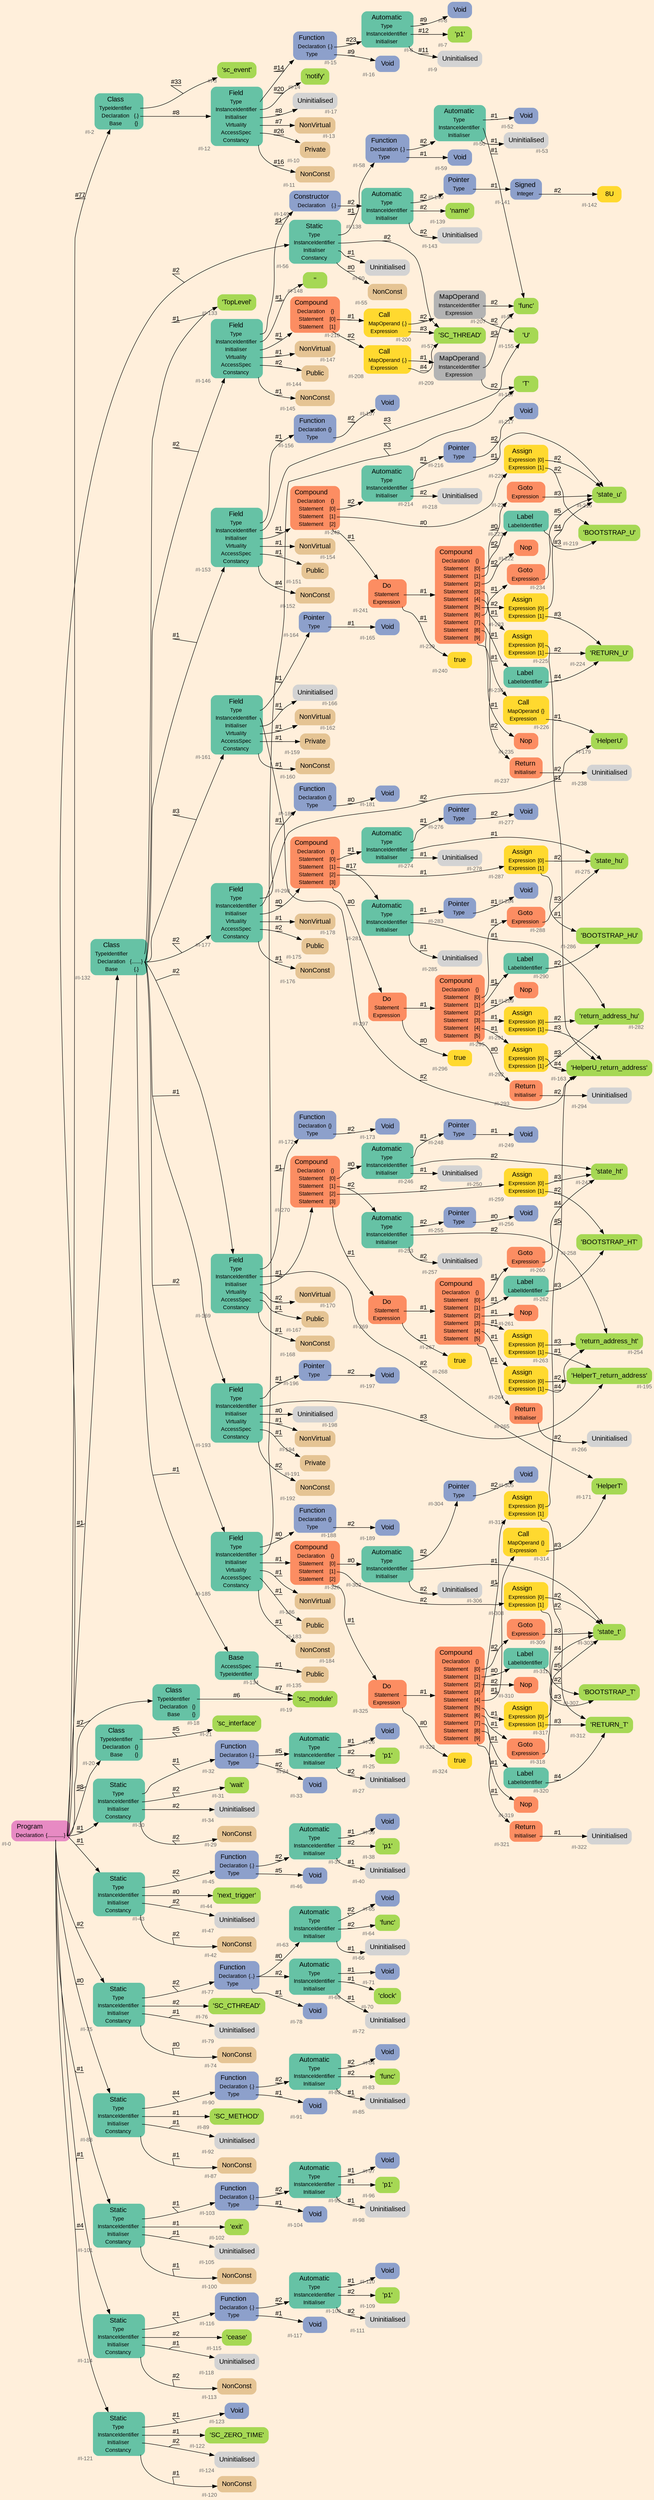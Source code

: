 digraph "" {
label = ""
labelloc = t
graph [
    rankdir = "LR"
    ranksep = 0.3
    bgcolor = antiquewhite1
    color = black
    fontcolor = black
    fontname = "Arial"
];
node [
    fontname = "Arial"
];
edge [
    fontname = "Arial"
];


// -------------------- node figure --------------------
// -------- block #I-0 ----------
"#I-0" [
    fillcolor = "/set28/4"
    xlabel = "#I-0"
    fontsize = "12"
    fontcolor = grey40
    shape = "plaintext"
    label = <<TABLE BORDER="0" CELLBORDER="0" CELLSPACING="0">
     <TR><TD><FONT COLOR="black" POINT-SIZE="15">Program</FONT></TD></TR>
     <TR><TD><FONT COLOR="black" POINT-SIZE="12">Declaration</FONT></TD><TD PORT="port0"><FONT COLOR="black" POINT-SIZE="12">{............}</FONT></TD></TR>
    </TABLE>>
    style = "rounded,filled"
];

// -------- block #I-2 ----------
"#I-2" [
    fillcolor = "/set28/1"
    xlabel = "#I-2"
    fontsize = "12"
    fontcolor = grey40
    shape = "plaintext"
    label = <<TABLE BORDER="0" CELLBORDER="0" CELLSPACING="0">
     <TR><TD><FONT COLOR="black" POINT-SIZE="15">Class</FONT></TD></TR>
     <TR><TD><FONT COLOR="black" POINT-SIZE="12">TypeIdentifier</FONT></TD><TD PORT="port0"></TD></TR>
     <TR><TD><FONT COLOR="black" POINT-SIZE="12">Declaration</FONT></TD><TD PORT="port1"><FONT COLOR="black" POINT-SIZE="12">{.}</FONT></TD></TR>
     <TR><TD><FONT COLOR="black" POINT-SIZE="12">Base</FONT></TD><TD PORT="port2"><FONT COLOR="black" POINT-SIZE="12">{}</FONT></TD></TR>
    </TABLE>>
    style = "rounded,filled"
];

// -------- block #I-3 ----------
"#I-3" [
    fillcolor = "/set28/5"
    xlabel = "#I-3"
    fontsize = "12"
    fontcolor = grey40
    shape = "plaintext"
    label = <<TABLE BORDER="0" CELLBORDER="0" CELLSPACING="0">
     <TR><TD><FONT COLOR="black" POINT-SIZE="15">'sc_event'</FONT></TD></TR>
    </TABLE>>
    style = "rounded,filled"
];

// -------- block #I-12 ----------
"#I-12" [
    fillcolor = "/set28/1"
    xlabel = "#I-12"
    fontsize = "12"
    fontcolor = grey40
    shape = "plaintext"
    label = <<TABLE BORDER="0" CELLBORDER="0" CELLSPACING="0">
     <TR><TD><FONT COLOR="black" POINT-SIZE="15">Field</FONT></TD></TR>
     <TR><TD><FONT COLOR="black" POINT-SIZE="12">Type</FONT></TD><TD PORT="port0"></TD></TR>
     <TR><TD><FONT COLOR="black" POINT-SIZE="12">InstanceIdentifier</FONT></TD><TD PORT="port1"></TD></TR>
     <TR><TD><FONT COLOR="black" POINT-SIZE="12">Initialiser</FONT></TD><TD PORT="port2"></TD></TR>
     <TR><TD><FONT COLOR="black" POINT-SIZE="12">Virtuality</FONT></TD><TD PORT="port3"></TD></TR>
     <TR><TD><FONT COLOR="black" POINT-SIZE="12">AccessSpec</FONT></TD><TD PORT="port4"></TD></TR>
     <TR><TD><FONT COLOR="black" POINT-SIZE="12">Constancy</FONT></TD><TD PORT="port5"></TD></TR>
    </TABLE>>
    style = "rounded,filled"
];

// -------- block #I-15 ----------
"#I-15" [
    fillcolor = "/set28/3"
    xlabel = "#I-15"
    fontsize = "12"
    fontcolor = grey40
    shape = "plaintext"
    label = <<TABLE BORDER="0" CELLBORDER="0" CELLSPACING="0">
     <TR><TD><FONT COLOR="black" POINT-SIZE="15">Function</FONT></TD></TR>
     <TR><TD><FONT COLOR="black" POINT-SIZE="12">Declaration</FONT></TD><TD PORT="port0"><FONT COLOR="black" POINT-SIZE="12">{.}</FONT></TD></TR>
     <TR><TD><FONT COLOR="black" POINT-SIZE="12">Type</FONT></TD><TD PORT="port1"></TD></TR>
    </TABLE>>
    style = "rounded,filled"
];

// -------- block #I-6 ----------
"#I-6" [
    fillcolor = "/set28/1"
    xlabel = "#I-6"
    fontsize = "12"
    fontcolor = grey40
    shape = "plaintext"
    label = <<TABLE BORDER="0" CELLBORDER="0" CELLSPACING="0">
     <TR><TD><FONT COLOR="black" POINT-SIZE="15">Automatic</FONT></TD></TR>
     <TR><TD><FONT COLOR="black" POINT-SIZE="12">Type</FONT></TD><TD PORT="port0"></TD></TR>
     <TR><TD><FONT COLOR="black" POINT-SIZE="12">InstanceIdentifier</FONT></TD><TD PORT="port1"></TD></TR>
     <TR><TD><FONT COLOR="black" POINT-SIZE="12">Initialiser</FONT></TD><TD PORT="port2"></TD></TR>
    </TABLE>>
    style = "rounded,filled"
];

// -------- block #I-8 ----------
"#I-8" [
    fillcolor = "/set28/3"
    xlabel = "#I-8"
    fontsize = "12"
    fontcolor = grey40
    shape = "plaintext"
    label = <<TABLE BORDER="0" CELLBORDER="0" CELLSPACING="0">
     <TR><TD><FONT COLOR="black" POINT-SIZE="15">Void</FONT></TD></TR>
    </TABLE>>
    style = "rounded,filled"
];

// -------- block #I-7 ----------
"#I-7" [
    fillcolor = "/set28/5"
    xlabel = "#I-7"
    fontsize = "12"
    fontcolor = grey40
    shape = "plaintext"
    label = <<TABLE BORDER="0" CELLBORDER="0" CELLSPACING="0">
     <TR><TD><FONT COLOR="black" POINT-SIZE="15">'p1'</FONT></TD></TR>
    </TABLE>>
    style = "rounded,filled"
];

// -------- block #I-9 ----------
"#I-9" [
    xlabel = "#I-9"
    fontsize = "12"
    fontcolor = grey40
    shape = "plaintext"
    label = <<TABLE BORDER="0" CELLBORDER="0" CELLSPACING="0">
     <TR><TD><FONT COLOR="black" POINT-SIZE="15">Uninitialised</FONT></TD></TR>
    </TABLE>>
    style = "rounded,filled"
];

// -------- block #I-16 ----------
"#I-16" [
    fillcolor = "/set28/3"
    xlabel = "#I-16"
    fontsize = "12"
    fontcolor = grey40
    shape = "plaintext"
    label = <<TABLE BORDER="0" CELLBORDER="0" CELLSPACING="0">
     <TR><TD><FONT COLOR="black" POINT-SIZE="15">Void</FONT></TD></TR>
    </TABLE>>
    style = "rounded,filled"
];

// -------- block #I-14 ----------
"#I-14" [
    fillcolor = "/set28/5"
    xlabel = "#I-14"
    fontsize = "12"
    fontcolor = grey40
    shape = "plaintext"
    label = <<TABLE BORDER="0" CELLBORDER="0" CELLSPACING="0">
     <TR><TD><FONT COLOR="black" POINT-SIZE="15">'notify'</FONT></TD></TR>
    </TABLE>>
    style = "rounded,filled"
];

// -------- block #I-17 ----------
"#I-17" [
    xlabel = "#I-17"
    fontsize = "12"
    fontcolor = grey40
    shape = "plaintext"
    label = <<TABLE BORDER="0" CELLBORDER="0" CELLSPACING="0">
     <TR><TD><FONT COLOR="black" POINT-SIZE="15">Uninitialised</FONT></TD></TR>
    </TABLE>>
    style = "rounded,filled"
];

// -------- block #I-13 ----------
"#I-13" [
    fillcolor = "/set28/7"
    xlabel = "#I-13"
    fontsize = "12"
    fontcolor = grey40
    shape = "plaintext"
    label = <<TABLE BORDER="0" CELLBORDER="0" CELLSPACING="0">
     <TR><TD><FONT COLOR="black" POINT-SIZE="15">NonVirtual</FONT></TD></TR>
    </TABLE>>
    style = "rounded,filled"
];

// -------- block #I-10 ----------
"#I-10" [
    fillcolor = "/set28/7"
    xlabel = "#I-10"
    fontsize = "12"
    fontcolor = grey40
    shape = "plaintext"
    label = <<TABLE BORDER="0" CELLBORDER="0" CELLSPACING="0">
     <TR><TD><FONT COLOR="black" POINT-SIZE="15">Private</FONT></TD></TR>
    </TABLE>>
    style = "rounded,filled"
];

// -------- block #I-11 ----------
"#I-11" [
    fillcolor = "/set28/7"
    xlabel = "#I-11"
    fontsize = "12"
    fontcolor = grey40
    shape = "plaintext"
    label = <<TABLE BORDER="0" CELLBORDER="0" CELLSPACING="0">
     <TR><TD><FONT COLOR="black" POINT-SIZE="15">NonConst</FONT></TD></TR>
    </TABLE>>
    style = "rounded,filled"
];

// -------- block #I-18 ----------
"#I-18" [
    fillcolor = "/set28/1"
    xlabel = "#I-18"
    fontsize = "12"
    fontcolor = grey40
    shape = "plaintext"
    label = <<TABLE BORDER="0" CELLBORDER="0" CELLSPACING="0">
     <TR><TD><FONT COLOR="black" POINT-SIZE="15">Class</FONT></TD></TR>
     <TR><TD><FONT COLOR="black" POINT-SIZE="12">TypeIdentifier</FONT></TD><TD PORT="port0"></TD></TR>
     <TR><TD><FONT COLOR="black" POINT-SIZE="12">Declaration</FONT></TD><TD PORT="port1"><FONT COLOR="black" POINT-SIZE="12">{}</FONT></TD></TR>
     <TR><TD><FONT COLOR="black" POINT-SIZE="12">Base</FONT></TD><TD PORT="port2"><FONT COLOR="black" POINT-SIZE="12">{}</FONT></TD></TR>
    </TABLE>>
    style = "rounded,filled"
];

// -------- block #I-19 ----------
"#I-19" [
    fillcolor = "/set28/5"
    xlabel = "#I-19"
    fontsize = "12"
    fontcolor = grey40
    shape = "plaintext"
    label = <<TABLE BORDER="0" CELLBORDER="0" CELLSPACING="0">
     <TR><TD><FONT COLOR="black" POINT-SIZE="15">'sc_module'</FONT></TD></TR>
    </TABLE>>
    style = "rounded,filled"
];

// -------- block #I-20 ----------
"#I-20" [
    fillcolor = "/set28/1"
    xlabel = "#I-20"
    fontsize = "12"
    fontcolor = grey40
    shape = "plaintext"
    label = <<TABLE BORDER="0" CELLBORDER="0" CELLSPACING="0">
     <TR><TD><FONT COLOR="black" POINT-SIZE="15">Class</FONT></TD></TR>
     <TR><TD><FONT COLOR="black" POINT-SIZE="12">TypeIdentifier</FONT></TD><TD PORT="port0"></TD></TR>
     <TR><TD><FONT COLOR="black" POINT-SIZE="12">Declaration</FONT></TD><TD PORT="port1"><FONT COLOR="black" POINT-SIZE="12">{}</FONT></TD></TR>
     <TR><TD><FONT COLOR="black" POINT-SIZE="12">Base</FONT></TD><TD PORT="port2"><FONT COLOR="black" POINT-SIZE="12">{}</FONT></TD></TR>
    </TABLE>>
    style = "rounded,filled"
];

// -------- block #I-21 ----------
"#I-21" [
    fillcolor = "/set28/5"
    xlabel = "#I-21"
    fontsize = "12"
    fontcolor = grey40
    shape = "plaintext"
    label = <<TABLE BORDER="0" CELLBORDER="0" CELLSPACING="0">
     <TR><TD><FONT COLOR="black" POINT-SIZE="15">'sc_interface'</FONT></TD></TR>
    </TABLE>>
    style = "rounded,filled"
];

// -------- block #I-30 ----------
"#I-30" [
    fillcolor = "/set28/1"
    xlabel = "#I-30"
    fontsize = "12"
    fontcolor = grey40
    shape = "plaintext"
    label = <<TABLE BORDER="0" CELLBORDER="0" CELLSPACING="0">
     <TR><TD><FONT COLOR="black" POINT-SIZE="15">Static</FONT></TD></TR>
     <TR><TD><FONT COLOR="black" POINT-SIZE="12">Type</FONT></TD><TD PORT="port0"></TD></TR>
     <TR><TD><FONT COLOR="black" POINT-SIZE="12">InstanceIdentifier</FONT></TD><TD PORT="port1"></TD></TR>
     <TR><TD><FONT COLOR="black" POINT-SIZE="12">Initialiser</FONT></TD><TD PORT="port2"></TD></TR>
     <TR><TD><FONT COLOR="black" POINT-SIZE="12">Constancy</FONT></TD><TD PORT="port3"></TD></TR>
    </TABLE>>
    style = "rounded,filled"
];

// -------- block #I-32 ----------
"#I-32" [
    fillcolor = "/set28/3"
    xlabel = "#I-32"
    fontsize = "12"
    fontcolor = grey40
    shape = "plaintext"
    label = <<TABLE BORDER="0" CELLBORDER="0" CELLSPACING="0">
     <TR><TD><FONT COLOR="black" POINT-SIZE="15">Function</FONT></TD></TR>
     <TR><TD><FONT COLOR="black" POINT-SIZE="12">Declaration</FONT></TD><TD PORT="port0"><FONT COLOR="black" POINT-SIZE="12">{.}</FONT></TD></TR>
     <TR><TD><FONT COLOR="black" POINT-SIZE="12">Type</FONT></TD><TD PORT="port1"></TD></TR>
    </TABLE>>
    style = "rounded,filled"
];

// -------- block #I-24 ----------
"#I-24" [
    fillcolor = "/set28/1"
    xlabel = "#I-24"
    fontsize = "12"
    fontcolor = grey40
    shape = "plaintext"
    label = <<TABLE BORDER="0" CELLBORDER="0" CELLSPACING="0">
     <TR><TD><FONT COLOR="black" POINT-SIZE="15">Automatic</FONT></TD></TR>
     <TR><TD><FONT COLOR="black" POINT-SIZE="12">Type</FONT></TD><TD PORT="port0"></TD></TR>
     <TR><TD><FONT COLOR="black" POINT-SIZE="12">InstanceIdentifier</FONT></TD><TD PORT="port1"></TD></TR>
     <TR><TD><FONT COLOR="black" POINT-SIZE="12">Initialiser</FONT></TD><TD PORT="port2"></TD></TR>
    </TABLE>>
    style = "rounded,filled"
];

// -------- block #I-26 ----------
"#I-26" [
    fillcolor = "/set28/3"
    xlabel = "#I-26"
    fontsize = "12"
    fontcolor = grey40
    shape = "plaintext"
    label = <<TABLE BORDER="0" CELLBORDER="0" CELLSPACING="0">
     <TR><TD><FONT COLOR="black" POINT-SIZE="15">Void</FONT></TD></TR>
    </TABLE>>
    style = "rounded,filled"
];

// -------- block #I-25 ----------
"#I-25" [
    fillcolor = "/set28/5"
    xlabel = "#I-25"
    fontsize = "12"
    fontcolor = grey40
    shape = "plaintext"
    label = <<TABLE BORDER="0" CELLBORDER="0" CELLSPACING="0">
     <TR><TD><FONT COLOR="black" POINT-SIZE="15">'p1'</FONT></TD></TR>
    </TABLE>>
    style = "rounded,filled"
];

// -------- block #I-27 ----------
"#I-27" [
    xlabel = "#I-27"
    fontsize = "12"
    fontcolor = grey40
    shape = "plaintext"
    label = <<TABLE BORDER="0" CELLBORDER="0" CELLSPACING="0">
     <TR><TD><FONT COLOR="black" POINT-SIZE="15">Uninitialised</FONT></TD></TR>
    </TABLE>>
    style = "rounded,filled"
];

// -------- block #I-33 ----------
"#I-33" [
    fillcolor = "/set28/3"
    xlabel = "#I-33"
    fontsize = "12"
    fontcolor = grey40
    shape = "plaintext"
    label = <<TABLE BORDER="0" CELLBORDER="0" CELLSPACING="0">
     <TR><TD><FONT COLOR="black" POINT-SIZE="15">Void</FONT></TD></TR>
    </TABLE>>
    style = "rounded,filled"
];

// -------- block #I-31 ----------
"#I-31" [
    fillcolor = "/set28/5"
    xlabel = "#I-31"
    fontsize = "12"
    fontcolor = grey40
    shape = "plaintext"
    label = <<TABLE BORDER="0" CELLBORDER="0" CELLSPACING="0">
     <TR><TD><FONT COLOR="black" POINT-SIZE="15">'wait'</FONT></TD></TR>
    </TABLE>>
    style = "rounded,filled"
];

// -------- block #I-34 ----------
"#I-34" [
    xlabel = "#I-34"
    fontsize = "12"
    fontcolor = grey40
    shape = "plaintext"
    label = <<TABLE BORDER="0" CELLBORDER="0" CELLSPACING="0">
     <TR><TD><FONT COLOR="black" POINT-SIZE="15">Uninitialised</FONT></TD></TR>
    </TABLE>>
    style = "rounded,filled"
];

// -------- block #I-29 ----------
"#I-29" [
    fillcolor = "/set28/7"
    xlabel = "#I-29"
    fontsize = "12"
    fontcolor = grey40
    shape = "plaintext"
    label = <<TABLE BORDER="0" CELLBORDER="0" CELLSPACING="0">
     <TR><TD><FONT COLOR="black" POINT-SIZE="15">NonConst</FONT></TD></TR>
    </TABLE>>
    style = "rounded,filled"
];

// -------- block #I-43 ----------
"#I-43" [
    fillcolor = "/set28/1"
    xlabel = "#I-43"
    fontsize = "12"
    fontcolor = grey40
    shape = "plaintext"
    label = <<TABLE BORDER="0" CELLBORDER="0" CELLSPACING="0">
     <TR><TD><FONT COLOR="black" POINT-SIZE="15">Static</FONT></TD></TR>
     <TR><TD><FONT COLOR="black" POINT-SIZE="12">Type</FONT></TD><TD PORT="port0"></TD></TR>
     <TR><TD><FONT COLOR="black" POINT-SIZE="12">InstanceIdentifier</FONT></TD><TD PORT="port1"></TD></TR>
     <TR><TD><FONT COLOR="black" POINT-SIZE="12">Initialiser</FONT></TD><TD PORT="port2"></TD></TR>
     <TR><TD><FONT COLOR="black" POINT-SIZE="12">Constancy</FONT></TD><TD PORT="port3"></TD></TR>
    </TABLE>>
    style = "rounded,filled"
];

// -------- block #I-45 ----------
"#I-45" [
    fillcolor = "/set28/3"
    xlabel = "#I-45"
    fontsize = "12"
    fontcolor = grey40
    shape = "plaintext"
    label = <<TABLE BORDER="0" CELLBORDER="0" CELLSPACING="0">
     <TR><TD><FONT COLOR="black" POINT-SIZE="15">Function</FONT></TD></TR>
     <TR><TD><FONT COLOR="black" POINT-SIZE="12">Declaration</FONT></TD><TD PORT="port0"><FONT COLOR="black" POINT-SIZE="12">{.}</FONT></TD></TR>
     <TR><TD><FONT COLOR="black" POINT-SIZE="12">Type</FONT></TD><TD PORT="port1"></TD></TR>
    </TABLE>>
    style = "rounded,filled"
];

// -------- block #I-37 ----------
"#I-37" [
    fillcolor = "/set28/1"
    xlabel = "#I-37"
    fontsize = "12"
    fontcolor = grey40
    shape = "plaintext"
    label = <<TABLE BORDER="0" CELLBORDER="0" CELLSPACING="0">
     <TR><TD><FONT COLOR="black" POINT-SIZE="15">Automatic</FONT></TD></TR>
     <TR><TD><FONT COLOR="black" POINT-SIZE="12">Type</FONT></TD><TD PORT="port0"></TD></TR>
     <TR><TD><FONT COLOR="black" POINT-SIZE="12">InstanceIdentifier</FONT></TD><TD PORT="port1"></TD></TR>
     <TR><TD><FONT COLOR="black" POINT-SIZE="12">Initialiser</FONT></TD><TD PORT="port2"></TD></TR>
    </TABLE>>
    style = "rounded,filled"
];

// -------- block #I-39 ----------
"#I-39" [
    fillcolor = "/set28/3"
    xlabel = "#I-39"
    fontsize = "12"
    fontcolor = grey40
    shape = "plaintext"
    label = <<TABLE BORDER="0" CELLBORDER="0" CELLSPACING="0">
     <TR><TD><FONT COLOR="black" POINT-SIZE="15">Void</FONT></TD></TR>
    </TABLE>>
    style = "rounded,filled"
];

// -------- block #I-38 ----------
"#I-38" [
    fillcolor = "/set28/5"
    xlabel = "#I-38"
    fontsize = "12"
    fontcolor = grey40
    shape = "plaintext"
    label = <<TABLE BORDER="0" CELLBORDER="0" CELLSPACING="0">
     <TR><TD><FONT COLOR="black" POINT-SIZE="15">'p1'</FONT></TD></TR>
    </TABLE>>
    style = "rounded,filled"
];

// -------- block #I-40 ----------
"#I-40" [
    xlabel = "#I-40"
    fontsize = "12"
    fontcolor = grey40
    shape = "plaintext"
    label = <<TABLE BORDER="0" CELLBORDER="0" CELLSPACING="0">
     <TR><TD><FONT COLOR="black" POINT-SIZE="15">Uninitialised</FONT></TD></TR>
    </TABLE>>
    style = "rounded,filled"
];

// -------- block #I-46 ----------
"#I-46" [
    fillcolor = "/set28/3"
    xlabel = "#I-46"
    fontsize = "12"
    fontcolor = grey40
    shape = "plaintext"
    label = <<TABLE BORDER="0" CELLBORDER="0" CELLSPACING="0">
     <TR><TD><FONT COLOR="black" POINT-SIZE="15">Void</FONT></TD></TR>
    </TABLE>>
    style = "rounded,filled"
];

// -------- block #I-44 ----------
"#I-44" [
    fillcolor = "/set28/5"
    xlabel = "#I-44"
    fontsize = "12"
    fontcolor = grey40
    shape = "plaintext"
    label = <<TABLE BORDER="0" CELLBORDER="0" CELLSPACING="0">
     <TR><TD><FONT COLOR="black" POINT-SIZE="15">'next_trigger'</FONT></TD></TR>
    </TABLE>>
    style = "rounded,filled"
];

// -------- block #I-47 ----------
"#I-47" [
    xlabel = "#I-47"
    fontsize = "12"
    fontcolor = grey40
    shape = "plaintext"
    label = <<TABLE BORDER="0" CELLBORDER="0" CELLSPACING="0">
     <TR><TD><FONT COLOR="black" POINT-SIZE="15">Uninitialised</FONT></TD></TR>
    </TABLE>>
    style = "rounded,filled"
];

// -------- block #I-42 ----------
"#I-42" [
    fillcolor = "/set28/7"
    xlabel = "#I-42"
    fontsize = "12"
    fontcolor = grey40
    shape = "plaintext"
    label = <<TABLE BORDER="0" CELLBORDER="0" CELLSPACING="0">
     <TR><TD><FONT COLOR="black" POINT-SIZE="15">NonConst</FONT></TD></TR>
    </TABLE>>
    style = "rounded,filled"
];

// -------- block #I-56 ----------
"#I-56" [
    fillcolor = "/set28/1"
    xlabel = "#I-56"
    fontsize = "12"
    fontcolor = grey40
    shape = "plaintext"
    label = <<TABLE BORDER="0" CELLBORDER="0" CELLSPACING="0">
     <TR><TD><FONT COLOR="black" POINT-SIZE="15">Static</FONT></TD></TR>
     <TR><TD><FONT COLOR="black" POINT-SIZE="12">Type</FONT></TD><TD PORT="port0"></TD></TR>
     <TR><TD><FONT COLOR="black" POINT-SIZE="12">InstanceIdentifier</FONT></TD><TD PORT="port1"></TD></TR>
     <TR><TD><FONT COLOR="black" POINT-SIZE="12">Initialiser</FONT></TD><TD PORT="port2"></TD></TR>
     <TR><TD><FONT COLOR="black" POINT-SIZE="12">Constancy</FONT></TD><TD PORT="port3"></TD></TR>
    </TABLE>>
    style = "rounded,filled"
];

// -------- block #I-58 ----------
"#I-58" [
    fillcolor = "/set28/3"
    xlabel = "#I-58"
    fontsize = "12"
    fontcolor = grey40
    shape = "plaintext"
    label = <<TABLE BORDER="0" CELLBORDER="0" CELLSPACING="0">
     <TR><TD><FONT COLOR="black" POINT-SIZE="15">Function</FONT></TD></TR>
     <TR><TD><FONT COLOR="black" POINT-SIZE="12">Declaration</FONT></TD><TD PORT="port0"><FONT COLOR="black" POINT-SIZE="12">{.}</FONT></TD></TR>
     <TR><TD><FONT COLOR="black" POINT-SIZE="12">Type</FONT></TD><TD PORT="port1"></TD></TR>
    </TABLE>>
    style = "rounded,filled"
];

// -------- block #I-50 ----------
"#I-50" [
    fillcolor = "/set28/1"
    xlabel = "#I-50"
    fontsize = "12"
    fontcolor = grey40
    shape = "plaintext"
    label = <<TABLE BORDER="0" CELLBORDER="0" CELLSPACING="0">
     <TR><TD><FONT COLOR="black" POINT-SIZE="15">Automatic</FONT></TD></TR>
     <TR><TD><FONT COLOR="black" POINT-SIZE="12">Type</FONT></TD><TD PORT="port0"></TD></TR>
     <TR><TD><FONT COLOR="black" POINT-SIZE="12">InstanceIdentifier</FONT></TD><TD PORT="port1"></TD></TR>
     <TR><TD><FONT COLOR="black" POINT-SIZE="12">Initialiser</FONT></TD><TD PORT="port2"></TD></TR>
    </TABLE>>
    style = "rounded,filled"
];

// -------- block #I-52 ----------
"#I-52" [
    fillcolor = "/set28/3"
    xlabel = "#I-52"
    fontsize = "12"
    fontcolor = grey40
    shape = "plaintext"
    label = <<TABLE BORDER="0" CELLBORDER="0" CELLSPACING="0">
     <TR><TD><FONT COLOR="black" POINT-SIZE="15">Void</FONT></TD></TR>
    </TABLE>>
    style = "rounded,filled"
];

// -------- block #I-51 ----------
"#I-51" [
    fillcolor = "/set28/5"
    xlabel = "#I-51"
    fontsize = "12"
    fontcolor = grey40
    shape = "plaintext"
    label = <<TABLE BORDER="0" CELLBORDER="0" CELLSPACING="0">
     <TR><TD><FONT COLOR="black" POINT-SIZE="15">'func'</FONT></TD></TR>
    </TABLE>>
    style = "rounded,filled"
];

// -------- block #I-53 ----------
"#I-53" [
    xlabel = "#I-53"
    fontsize = "12"
    fontcolor = grey40
    shape = "plaintext"
    label = <<TABLE BORDER="0" CELLBORDER="0" CELLSPACING="0">
     <TR><TD><FONT COLOR="black" POINT-SIZE="15">Uninitialised</FONT></TD></TR>
    </TABLE>>
    style = "rounded,filled"
];

// -------- block #I-59 ----------
"#I-59" [
    fillcolor = "/set28/3"
    xlabel = "#I-59"
    fontsize = "12"
    fontcolor = grey40
    shape = "plaintext"
    label = <<TABLE BORDER="0" CELLBORDER="0" CELLSPACING="0">
     <TR><TD><FONT COLOR="black" POINT-SIZE="15">Void</FONT></TD></TR>
    </TABLE>>
    style = "rounded,filled"
];

// -------- block #I-57 ----------
"#I-57" [
    fillcolor = "/set28/5"
    xlabel = "#I-57"
    fontsize = "12"
    fontcolor = grey40
    shape = "plaintext"
    label = <<TABLE BORDER="0" CELLBORDER="0" CELLSPACING="0">
     <TR><TD><FONT COLOR="black" POINT-SIZE="15">'SC_THREAD'</FONT></TD></TR>
    </TABLE>>
    style = "rounded,filled"
];

// -------- block #I-60 ----------
"#I-60" [
    xlabel = "#I-60"
    fontsize = "12"
    fontcolor = grey40
    shape = "plaintext"
    label = <<TABLE BORDER="0" CELLBORDER="0" CELLSPACING="0">
     <TR><TD><FONT COLOR="black" POINT-SIZE="15">Uninitialised</FONT></TD></TR>
    </TABLE>>
    style = "rounded,filled"
];

// -------- block #I-55 ----------
"#I-55" [
    fillcolor = "/set28/7"
    xlabel = "#I-55"
    fontsize = "12"
    fontcolor = grey40
    shape = "plaintext"
    label = <<TABLE BORDER="0" CELLBORDER="0" CELLSPACING="0">
     <TR><TD><FONT COLOR="black" POINT-SIZE="15">NonConst</FONT></TD></TR>
    </TABLE>>
    style = "rounded,filled"
];

// -------- block #I-75 ----------
"#I-75" [
    fillcolor = "/set28/1"
    xlabel = "#I-75"
    fontsize = "12"
    fontcolor = grey40
    shape = "plaintext"
    label = <<TABLE BORDER="0" CELLBORDER="0" CELLSPACING="0">
     <TR><TD><FONT COLOR="black" POINT-SIZE="15">Static</FONT></TD></TR>
     <TR><TD><FONT COLOR="black" POINT-SIZE="12">Type</FONT></TD><TD PORT="port0"></TD></TR>
     <TR><TD><FONT COLOR="black" POINT-SIZE="12">InstanceIdentifier</FONT></TD><TD PORT="port1"></TD></TR>
     <TR><TD><FONT COLOR="black" POINT-SIZE="12">Initialiser</FONT></TD><TD PORT="port2"></TD></TR>
     <TR><TD><FONT COLOR="black" POINT-SIZE="12">Constancy</FONT></TD><TD PORT="port3"></TD></TR>
    </TABLE>>
    style = "rounded,filled"
];

// -------- block #I-77 ----------
"#I-77" [
    fillcolor = "/set28/3"
    xlabel = "#I-77"
    fontsize = "12"
    fontcolor = grey40
    shape = "plaintext"
    label = <<TABLE BORDER="0" CELLBORDER="0" CELLSPACING="0">
     <TR><TD><FONT COLOR="black" POINT-SIZE="15">Function</FONT></TD></TR>
     <TR><TD><FONT COLOR="black" POINT-SIZE="12">Declaration</FONT></TD><TD PORT="port0"><FONT COLOR="black" POINT-SIZE="12">{..}</FONT></TD></TR>
     <TR><TD><FONT COLOR="black" POINT-SIZE="12">Type</FONT></TD><TD PORT="port1"></TD></TR>
    </TABLE>>
    style = "rounded,filled"
];

// -------- block #I-63 ----------
"#I-63" [
    fillcolor = "/set28/1"
    xlabel = "#I-63"
    fontsize = "12"
    fontcolor = grey40
    shape = "plaintext"
    label = <<TABLE BORDER="0" CELLBORDER="0" CELLSPACING="0">
     <TR><TD><FONT COLOR="black" POINT-SIZE="15">Automatic</FONT></TD></TR>
     <TR><TD><FONT COLOR="black" POINT-SIZE="12">Type</FONT></TD><TD PORT="port0"></TD></TR>
     <TR><TD><FONT COLOR="black" POINT-SIZE="12">InstanceIdentifier</FONT></TD><TD PORT="port1"></TD></TR>
     <TR><TD><FONT COLOR="black" POINT-SIZE="12">Initialiser</FONT></TD><TD PORT="port2"></TD></TR>
    </TABLE>>
    style = "rounded,filled"
];

// -------- block #I-65 ----------
"#I-65" [
    fillcolor = "/set28/3"
    xlabel = "#I-65"
    fontsize = "12"
    fontcolor = grey40
    shape = "plaintext"
    label = <<TABLE BORDER="0" CELLBORDER="0" CELLSPACING="0">
     <TR><TD><FONT COLOR="black" POINT-SIZE="15">Void</FONT></TD></TR>
    </TABLE>>
    style = "rounded,filled"
];

// -------- block #I-64 ----------
"#I-64" [
    fillcolor = "/set28/5"
    xlabel = "#I-64"
    fontsize = "12"
    fontcolor = grey40
    shape = "plaintext"
    label = <<TABLE BORDER="0" CELLBORDER="0" CELLSPACING="0">
     <TR><TD><FONT COLOR="black" POINT-SIZE="15">'func'</FONT></TD></TR>
    </TABLE>>
    style = "rounded,filled"
];

// -------- block #I-66 ----------
"#I-66" [
    xlabel = "#I-66"
    fontsize = "12"
    fontcolor = grey40
    shape = "plaintext"
    label = <<TABLE BORDER="0" CELLBORDER="0" CELLSPACING="0">
     <TR><TD><FONT COLOR="black" POINT-SIZE="15">Uninitialised</FONT></TD></TR>
    </TABLE>>
    style = "rounded,filled"
];

// -------- block #I-69 ----------
"#I-69" [
    fillcolor = "/set28/1"
    xlabel = "#I-69"
    fontsize = "12"
    fontcolor = grey40
    shape = "plaintext"
    label = <<TABLE BORDER="0" CELLBORDER="0" CELLSPACING="0">
     <TR><TD><FONT COLOR="black" POINT-SIZE="15">Automatic</FONT></TD></TR>
     <TR><TD><FONT COLOR="black" POINT-SIZE="12">Type</FONT></TD><TD PORT="port0"></TD></TR>
     <TR><TD><FONT COLOR="black" POINT-SIZE="12">InstanceIdentifier</FONT></TD><TD PORT="port1"></TD></TR>
     <TR><TD><FONT COLOR="black" POINT-SIZE="12">Initialiser</FONT></TD><TD PORT="port2"></TD></TR>
    </TABLE>>
    style = "rounded,filled"
];

// -------- block #I-71 ----------
"#I-71" [
    fillcolor = "/set28/3"
    xlabel = "#I-71"
    fontsize = "12"
    fontcolor = grey40
    shape = "plaintext"
    label = <<TABLE BORDER="0" CELLBORDER="0" CELLSPACING="0">
     <TR><TD><FONT COLOR="black" POINT-SIZE="15">Void</FONT></TD></TR>
    </TABLE>>
    style = "rounded,filled"
];

// -------- block #I-70 ----------
"#I-70" [
    fillcolor = "/set28/5"
    xlabel = "#I-70"
    fontsize = "12"
    fontcolor = grey40
    shape = "plaintext"
    label = <<TABLE BORDER="0" CELLBORDER="0" CELLSPACING="0">
     <TR><TD><FONT COLOR="black" POINT-SIZE="15">'clock'</FONT></TD></TR>
    </TABLE>>
    style = "rounded,filled"
];

// -------- block #I-72 ----------
"#I-72" [
    xlabel = "#I-72"
    fontsize = "12"
    fontcolor = grey40
    shape = "plaintext"
    label = <<TABLE BORDER="0" CELLBORDER="0" CELLSPACING="0">
     <TR><TD><FONT COLOR="black" POINT-SIZE="15">Uninitialised</FONT></TD></TR>
    </TABLE>>
    style = "rounded,filled"
];

// -------- block #I-78 ----------
"#I-78" [
    fillcolor = "/set28/3"
    xlabel = "#I-78"
    fontsize = "12"
    fontcolor = grey40
    shape = "plaintext"
    label = <<TABLE BORDER="0" CELLBORDER="0" CELLSPACING="0">
     <TR><TD><FONT COLOR="black" POINT-SIZE="15">Void</FONT></TD></TR>
    </TABLE>>
    style = "rounded,filled"
];

// -------- block #I-76 ----------
"#I-76" [
    fillcolor = "/set28/5"
    xlabel = "#I-76"
    fontsize = "12"
    fontcolor = grey40
    shape = "plaintext"
    label = <<TABLE BORDER="0" CELLBORDER="0" CELLSPACING="0">
     <TR><TD><FONT COLOR="black" POINT-SIZE="15">'SC_CTHREAD'</FONT></TD></TR>
    </TABLE>>
    style = "rounded,filled"
];

// -------- block #I-79 ----------
"#I-79" [
    xlabel = "#I-79"
    fontsize = "12"
    fontcolor = grey40
    shape = "plaintext"
    label = <<TABLE BORDER="0" CELLBORDER="0" CELLSPACING="0">
     <TR><TD><FONT COLOR="black" POINT-SIZE="15">Uninitialised</FONT></TD></TR>
    </TABLE>>
    style = "rounded,filled"
];

// -------- block #I-74 ----------
"#I-74" [
    fillcolor = "/set28/7"
    xlabel = "#I-74"
    fontsize = "12"
    fontcolor = grey40
    shape = "plaintext"
    label = <<TABLE BORDER="0" CELLBORDER="0" CELLSPACING="0">
     <TR><TD><FONT COLOR="black" POINT-SIZE="15">NonConst</FONT></TD></TR>
    </TABLE>>
    style = "rounded,filled"
];

// -------- block #I-88 ----------
"#I-88" [
    fillcolor = "/set28/1"
    xlabel = "#I-88"
    fontsize = "12"
    fontcolor = grey40
    shape = "plaintext"
    label = <<TABLE BORDER="0" CELLBORDER="0" CELLSPACING="0">
     <TR><TD><FONT COLOR="black" POINT-SIZE="15">Static</FONT></TD></TR>
     <TR><TD><FONT COLOR="black" POINT-SIZE="12">Type</FONT></TD><TD PORT="port0"></TD></TR>
     <TR><TD><FONT COLOR="black" POINT-SIZE="12">InstanceIdentifier</FONT></TD><TD PORT="port1"></TD></TR>
     <TR><TD><FONT COLOR="black" POINT-SIZE="12">Initialiser</FONT></TD><TD PORT="port2"></TD></TR>
     <TR><TD><FONT COLOR="black" POINT-SIZE="12">Constancy</FONT></TD><TD PORT="port3"></TD></TR>
    </TABLE>>
    style = "rounded,filled"
];

// -------- block #I-90 ----------
"#I-90" [
    fillcolor = "/set28/3"
    xlabel = "#I-90"
    fontsize = "12"
    fontcolor = grey40
    shape = "plaintext"
    label = <<TABLE BORDER="0" CELLBORDER="0" CELLSPACING="0">
     <TR><TD><FONT COLOR="black" POINT-SIZE="15">Function</FONT></TD></TR>
     <TR><TD><FONT COLOR="black" POINT-SIZE="12">Declaration</FONT></TD><TD PORT="port0"><FONT COLOR="black" POINT-SIZE="12">{.}</FONT></TD></TR>
     <TR><TD><FONT COLOR="black" POINT-SIZE="12">Type</FONT></TD><TD PORT="port1"></TD></TR>
    </TABLE>>
    style = "rounded,filled"
];

// -------- block #I-82 ----------
"#I-82" [
    fillcolor = "/set28/1"
    xlabel = "#I-82"
    fontsize = "12"
    fontcolor = grey40
    shape = "plaintext"
    label = <<TABLE BORDER="0" CELLBORDER="0" CELLSPACING="0">
     <TR><TD><FONT COLOR="black" POINT-SIZE="15">Automatic</FONT></TD></TR>
     <TR><TD><FONT COLOR="black" POINT-SIZE="12">Type</FONT></TD><TD PORT="port0"></TD></TR>
     <TR><TD><FONT COLOR="black" POINT-SIZE="12">InstanceIdentifier</FONT></TD><TD PORT="port1"></TD></TR>
     <TR><TD><FONT COLOR="black" POINT-SIZE="12">Initialiser</FONT></TD><TD PORT="port2"></TD></TR>
    </TABLE>>
    style = "rounded,filled"
];

// -------- block #I-84 ----------
"#I-84" [
    fillcolor = "/set28/3"
    xlabel = "#I-84"
    fontsize = "12"
    fontcolor = grey40
    shape = "plaintext"
    label = <<TABLE BORDER="0" CELLBORDER="0" CELLSPACING="0">
     <TR><TD><FONT COLOR="black" POINT-SIZE="15">Void</FONT></TD></TR>
    </TABLE>>
    style = "rounded,filled"
];

// -------- block #I-83 ----------
"#I-83" [
    fillcolor = "/set28/5"
    xlabel = "#I-83"
    fontsize = "12"
    fontcolor = grey40
    shape = "plaintext"
    label = <<TABLE BORDER="0" CELLBORDER="0" CELLSPACING="0">
     <TR><TD><FONT COLOR="black" POINT-SIZE="15">'func'</FONT></TD></TR>
    </TABLE>>
    style = "rounded,filled"
];

// -------- block #I-85 ----------
"#I-85" [
    xlabel = "#I-85"
    fontsize = "12"
    fontcolor = grey40
    shape = "plaintext"
    label = <<TABLE BORDER="0" CELLBORDER="0" CELLSPACING="0">
     <TR><TD><FONT COLOR="black" POINT-SIZE="15">Uninitialised</FONT></TD></TR>
    </TABLE>>
    style = "rounded,filled"
];

// -------- block #I-91 ----------
"#I-91" [
    fillcolor = "/set28/3"
    xlabel = "#I-91"
    fontsize = "12"
    fontcolor = grey40
    shape = "plaintext"
    label = <<TABLE BORDER="0" CELLBORDER="0" CELLSPACING="0">
     <TR><TD><FONT COLOR="black" POINT-SIZE="15">Void</FONT></TD></TR>
    </TABLE>>
    style = "rounded,filled"
];

// -------- block #I-89 ----------
"#I-89" [
    fillcolor = "/set28/5"
    xlabel = "#I-89"
    fontsize = "12"
    fontcolor = grey40
    shape = "plaintext"
    label = <<TABLE BORDER="0" CELLBORDER="0" CELLSPACING="0">
     <TR><TD><FONT COLOR="black" POINT-SIZE="15">'SC_METHOD'</FONT></TD></TR>
    </TABLE>>
    style = "rounded,filled"
];

// -------- block #I-92 ----------
"#I-92" [
    xlabel = "#I-92"
    fontsize = "12"
    fontcolor = grey40
    shape = "plaintext"
    label = <<TABLE BORDER="0" CELLBORDER="0" CELLSPACING="0">
     <TR><TD><FONT COLOR="black" POINT-SIZE="15">Uninitialised</FONT></TD></TR>
    </TABLE>>
    style = "rounded,filled"
];

// -------- block #I-87 ----------
"#I-87" [
    fillcolor = "/set28/7"
    xlabel = "#I-87"
    fontsize = "12"
    fontcolor = grey40
    shape = "plaintext"
    label = <<TABLE BORDER="0" CELLBORDER="0" CELLSPACING="0">
     <TR><TD><FONT COLOR="black" POINT-SIZE="15">NonConst</FONT></TD></TR>
    </TABLE>>
    style = "rounded,filled"
];

// -------- block #I-101 ----------
"#I-101" [
    fillcolor = "/set28/1"
    xlabel = "#I-101"
    fontsize = "12"
    fontcolor = grey40
    shape = "plaintext"
    label = <<TABLE BORDER="0" CELLBORDER="0" CELLSPACING="0">
     <TR><TD><FONT COLOR="black" POINT-SIZE="15">Static</FONT></TD></TR>
     <TR><TD><FONT COLOR="black" POINT-SIZE="12">Type</FONT></TD><TD PORT="port0"></TD></TR>
     <TR><TD><FONT COLOR="black" POINT-SIZE="12">InstanceIdentifier</FONT></TD><TD PORT="port1"></TD></TR>
     <TR><TD><FONT COLOR="black" POINT-SIZE="12">Initialiser</FONT></TD><TD PORT="port2"></TD></TR>
     <TR><TD><FONT COLOR="black" POINT-SIZE="12">Constancy</FONT></TD><TD PORT="port3"></TD></TR>
    </TABLE>>
    style = "rounded,filled"
];

// -------- block #I-103 ----------
"#I-103" [
    fillcolor = "/set28/3"
    xlabel = "#I-103"
    fontsize = "12"
    fontcolor = grey40
    shape = "plaintext"
    label = <<TABLE BORDER="0" CELLBORDER="0" CELLSPACING="0">
     <TR><TD><FONT COLOR="black" POINT-SIZE="15">Function</FONT></TD></TR>
     <TR><TD><FONT COLOR="black" POINT-SIZE="12">Declaration</FONT></TD><TD PORT="port0"><FONT COLOR="black" POINT-SIZE="12">{.}</FONT></TD></TR>
     <TR><TD><FONT COLOR="black" POINT-SIZE="12">Type</FONT></TD><TD PORT="port1"></TD></TR>
    </TABLE>>
    style = "rounded,filled"
];

// -------- block #I-95 ----------
"#I-95" [
    fillcolor = "/set28/1"
    xlabel = "#I-95"
    fontsize = "12"
    fontcolor = grey40
    shape = "plaintext"
    label = <<TABLE BORDER="0" CELLBORDER="0" CELLSPACING="0">
     <TR><TD><FONT COLOR="black" POINT-SIZE="15">Automatic</FONT></TD></TR>
     <TR><TD><FONT COLOR="black" POINT-SIZE="12">Type</FONT></TD><TD PORT="port0"></TD></TR>
     <TR><TD><FONT COLOR="black" POINT-SIZE="12">InstanceIdentifier</FONT></TD><TD PORT="port1"></TD></TR>
     <TR><TD><FONT COLOR="black" POINT-SIZE="12">Initialiser</FONT></TD><TD PORT="port2"></TD></TR>
    </TABLE>>
    style = "rounded,filled"
];

// -------- block #I-97 ----------
"#I-97" [
    fillcolor = "/set28/3"
    xlabel = "#I-97"
    fontsize = "12"
    fontcolor = grey40
    shape = "plaintext"
    label = <<TABLE BORDER="0" CELLBORDER="0" CELLSPACING="0">
     <TR><TD><FONT COLOR="black" POINT-SIZE="15">Void</FONT></TD></TR>
    </TABLE>>
    style = "rounded,filled"
];

// -------- block #I-96 ----------
"#I-96" [
    fillcolor = "/set28/5"
    xlabel = "#I-96"
    fontsize = "12"
    fontcolor = grey40
    shape = "plaintext"
    label = <<TABLE BORDER="0" CELLBORDER="0" CELLSPACING="0">
     <TR><TD><FONT COLOR="black" POINT-SIZE="15">'p1'</FONT></TD></TR>
    </TABLE>>
    style = "rounded,filled"
];

// -------- block #I-98 ----------
"#I-98" [
    xlabel = "#I-98"
    fontsize = "12"
    fontcolor = grey40
    shape = "plaintext"
    label = <<TABLE BORDER="0" CELLBORDER="0" CELLSPACING="0">
     <TR><TD><FONT COLOR="black" POINT-SIZE="15">Uninitialised</FONT></TD></TR>
    </TABLE>>
    style = "rounded,filled"
];

// -------- block #I-104 ----------
"#I-104" [
    fillcolor = "/set28/3"
    xlabel = "#I-104"
    fontsize = "12"
    fontcolor = grey40
    shape = "plaintext"
    label = <<TABLE BORDER="0" CELLBORDER="0" CELLSPACING="0">
     <TR><TD><FONT COLOR="black" POINT-SIZE="15">Void</FONT></TD></TR>
    </TABLE>>
    style = "rounded,filled"
];

// -------- block #I-102 ----------
"#I-102" [
    fillcolor = "/set28/5"
    xlabel = "#I-102"
    fontsize = "12"
    fontcolor = grey40
    shape = "plaintext"
    label = <<TABLE BORDER="0" CELLBORDER="0" CELLSPACING="0">
     <TR><TD><FONT COLOR="black" POINT-SIZE="15">'exit'</FONT></TD></TR>
    </TABLE>>
    style = "rounded,filled"
];

// -------- block #I-105 ----------
"#I-105" [
    xlabel = "#I-105"
    fontsize = "12"
    fontcolor = grey40
    shape = "plaintext"
    label = <<TABLE BORDER="0" CELLBORDER="0" CELLSPACING="0">
     <TR><TD><FONT COLOR="black" POINT-SIZE="15">Uninitialised</FONT></TD></TR>
    </TABLE>>
    style = "rounded,filled"
];

// -------- block #I-100 ----------
"#I-100" [
    fillcolor = "/set28/7"
    xlabel = "#I-100"
    fontsize = "12"
    fontcolor = grey40
    shape = "plaintext"
    label = <<TABLE BORDER="0" CELLBORDER="0" CELLSPACING="0">
     <TR><TD><FONT COLOR="black" POINT-SIZE="15">NonConst</FONT></TD></TR>
    </TABLE>>
    style = "rounded,filled"
];

// -------- block #I-114 ----------
"#I-114" [
    fillcolor = "/set28/1"
    xlabel = "#I-114"
    fontsize = "12"
    fontcolor = grey40
    shape = "plaintext"
    label = <<TABLE BORDER="0" CELLBORDER="0" CELLSPACING="0">
     <TR><TD><FONT COLOR="black" POINT-SIZE="15">Static</FONT></TD></TR>
     <TR><TD><FONT COLOR="black" POINT-SIZE="12">Type</FONT></TD><TD PORT="port0"></TD></TR>
     <TR><TD><FONT COLOR="black" POINT-SIZE="12">InstanceIdentifier</FONT></TD><TD PORT="port1"></TD></TR>
     <TR><TD><FONT COLOR="black" POINT-SIZE="12">Initialiser</FONT></TD><TD PORT="port2"></TD></TR>
     <TR><TD><FONT COLOR="black" POINT-SIZE="12">Constancy</FONT></TD><TD PORT="port3"></TD></TR>
    </TABLE>>
    style = "rounded,filled"
];

// -------- block #I-116 ----------
"#I-116" [
    fillcolor = "/set28/3"
    xlabel = "#I-116"
    fontsize = "12"
    fontcolor = grey40
    shape = "plaintext"
    label = <<TABLE BORDER="0" CELLBORDER="0" CELLSPACING="0">
     <TR><TD><FONT COLOR="black" POINT-SIZE="15">Function</FONT></TD></TR>
     <TR><TD><FONT COLOR="black" POINT-SIZE="12">Declaration</FONT></TD><TD PORT="port0"><FONT COLOR="black" POINT-SIZE="12">{.}</FONT></TD></TR>
     <TR><TD><FONT COLOR="black" POINT-SIZE="12">Type</FONT></TD><TD PORT="port1"></TD></TR>
    </TABLE>>
    style = "rounded,filled"
];

// -------- block #I-108 ----------
"#I-108" [
    fillcolor = "/set28/1"
    xlabel = "#I-108"
    fontsize = "12"
    fontcolor = grey40
    shape = "plaintext"
    label = <<TABLE BORDER="0" CELLBORDER="0" CELLSPACING="0">
     <TR><TD><FONT COLOR="black" POINT-SIZE="15">Automatic</FONT></TD></TR>
     <TR><TD><FONT COLOR="black" POINT-SIZE="12">Type</FONT></TD><TD PORT="port0"></TD></TR>
     <TR><TD><FONT COLOR="black" POINT-SIZE="12">InstanceIdentifier</FONT></TD><TD PORT="port1"></TD></TR>
     <TR><TD><FONT COLOR="black" POINT-SIZE="12">Initialiser</FONT></TD><TD PORT="port2"></TD></TR>
    </TABLE>>
    style = "rounded,filled"
];

// -------- block #I-110 ----------
"#I-110" [
    fillcolor = "/set28/3"
    xlabel = "#I-110"
    fontsize = "12"
    fontcolor = grey40
    shape = "plaintext"
    label = <<TABLE BORDER="0" CELLBORDER="0" CELLSPACING="0">
     <TR><TD><FONT COLOR="black" POINT-SIZE="15">Void</FONT></TD></TR>
    </TABLE>>
    style = "rounded,filled"
];

// -------- block #I-109 ----------
"#I-109" [
    fillcolor = "/set28/5"
    xlabel = "#I-109"
    fontsize = "12"
    fontcolor = grey40
    shape = "plaintext"
    label = <<TABLE BORDER="0" CELLBORDER="0" CELLSPACING="0">
     <TR><TD><FONT COLOR="black" POINT-SIZE="15">'p1'</FONT></TD></TR>
    </TABLE>>
    style = "rounded,filled"
];

// -------- block #I-111 ----------
"#I-111" [
    xlabel = "#I-111"
    fontsize = "12"
    fontcolor = grey40
    shape = "plaintext"
    label = <<TABLE BORDER="0" CELLBORDER="0" CELLSPACING="0">
     <TR><TD><FONT COLOR="black" POINT-SIZE="15">Uninitialised</FONT></TD></TR>
    </TABLE>>
    style = "rounded,filled"
];

// -------- block #I-117 ----------
"#I-117" [
    fillcolor = "/set28/3"
    xlabel = "#I-117"
    fontsize = "12"
    fontcolor = grey40
    shape = "plaintext"
    label = <<TABLE BORDER="0" CELLBORDER="0" CELLSPACING="0">
     <TR><TD><FONT COLOR="black" POINT-SIZE="15">Void</FONT></TD></TR>
    </TABLE>>
    style = "rounded,filled"
];

// -------- block #I-115 ----------
"#I-115" [
    fillcolor = "/set28/5"
    xlabel = "#I-115"
    fontsize = "12"
    fontcolor = grey40
    shape = "plaintext"
    label = <<TABLE BORDER="0" CELLBORDER="0" CELLSPACING="0">
     <TR><TD><FONT COLOR="black" POINT-SIZE="15">'cease'</FONT></TD></TR>
    </TABLE>>
    style = "rounded,filled"
];

// -------- block #I-118 ----------
"#I-118" [
    xlabel = "#I-118"
    fontsize = "12"
    fontcolor = grey40
    shape = "plaintext"
    label = <<TABLE BORDER="0" CELLBORDER="0" CELLSPACING="0">
     <TR><TD><FONT COLOR="black" POINT-SIZE="15">Uninitialised</FONT></TD></TR>
    </TABLE>>
    style = "rounded,filled"
];

// -------- block #I-113 ----------
"#I-113" [
    fillcolor = "/set28/7"
    xlabel = "#I-113"
    fontsize = "12"
    fontcolor = grey40
    shape = "plaintext"
    label = <<TABLE BORDER="0" CELLBORDER="0" CELLSPACING="0">
     <TR><TD><FONT COLOR="black" POINT-SIZE="15">NonConst</FONT></TD></TR>
    </TABLE>>
    style = "rounded,filled"
];

// -------- block #I-121 ----------
"#I-121" [
    fillcolor = "/set28/1"
    xlabel = "#I-121"
    fontsize = "12"
    fontcolor = grey40
    shape = "plaintext"
    label = <<TABLE BORDER="0" CELLBORDER="0" CELLSPACING="0">
     <TR><TD><FONT COLOR="black" POINT-SIZE="15">Static</FONT></TD></TR>
     <TR><TD><FONT COLOR="black" POINT-SIZE="12">Type</FONT></TD><TD PORT="port0"></TD></TR>
     <TR><TD><FONT COLOR="black" POINT-SIZE="12">InstanceIdentifier</FONT></TD><TD PORT="port1"></TD></TR>
     <TR><TD><FONT COLOR="black" POINT-SIZE="12">Initialiser</FONT></TD><TD PORT="port2"></TD></TR>
     <TR><TD><FONT COLOR="black" POINT-SIZE="12">Constancy</FONT></TD><TD PORT="port3"></TD></TR>
    </TABLE>>
    style = "rounded,filled"
];

// -------- block #I-123 ----------
"#I-123" [
    fillcolor = "/set28/3"
    xlabel = "#I-123"
    fontsize = "12"
    fontcolor = grey40
    shape = "plaintext"
    label = <<TABLE BORDER="0" CELLBORDER="0" CELLSPACING="0">
     <TR><TD><FONT COLOR="black" POINT-SIZE="15">Void</FONT></TD></TR>
    </TABLE>>
    style = "rounded,filled"
];

// -------- block #I-122 ----------
"#I-122" [
    fillcolor = "/set28/5"
    xlabel = "#I-122"
    fontsize = "12"
    fontcolor = grey40
    shape = "plaintext"
    label = <<TABLE BORDER="0" CELLBORDER="0" CELLSPACING="0">
     <TR><TD><FONT COLOR="black" POINT-SIZE="15">'SC_ZERO_TIME'</FONT></TD></TR>
    </TABLE>>
    style = "rounded,filled"
];

// -------- block #I-124 ----------
"#I-124" [
    xlabel = "#I-124"
    fontsize = "12"
    fontcolor = grey40
    shape = "plaintext"
    label = <<TABLE BORDER="0" CELLBORDER="0" CELLSPACING="0">
     <TR><TD><FONT COLOR="black" POINT-SIZE="15">Uninitialised</FONT></TD></TR>
    </TABLE>>
    style = "rounded,filled"
];

// -------- block #I-120 ----------
"#I-120" [
    fillcolor = "/set28/7"
    xlabel = "#I-120"
    fontsize = "12"
    fontcolor = grey40
    shape = "plaintext"
    label = <<TABLE BORDER="0" CELLBORDER="0" CELLSPACING="0">
     <TR><TD><FONT COLOR="black" POINT-SIZE="15">NonConst</FONT></TD></TR>
    </TABLE>>
    style = "rounded,filled"
];

// -------- block #I-132 ----------
"#I-132" [
    fillcolor = "/set28/1"
    xlabel = "#I-132"
    fontsize = "12"
    fontcolor = grey40
    shape = "plaintext"
    label = <<TABLE BORDER="0" CELLBORDER="0" CELLSPACING="0">
     <TR><TD><FONT COLOR="black" POINT-SIZE="15">Class</FONT></TD></TR>
     <TR><TD><FONT COLOR="black" POINT-SIZE="12">TypeIdentifier</FONT></TD><TD PORT="port0"></TD></TR>
     <TR><TD><FONT COLOR="black" POINT-SIZE="12">Declaration</FONT></TD><TD PORT="port1"><FONT COLOR="black" POINT-SIZE="12">{.......}</FONT></TD></TR>
     <TR><TD><FONT COLOR="black" POINT-SIZE="12">Base</FONT></TD><TD PORT="port2"><FONT COLOR="black" POINT-SIZE="12">{.}</FONT></TD></TR>
    </TABLE>>
    style = "rounded,filled"
];

// -------- block #I-133 ----------
"#I-133" [
    fillcolor = "/set28/5"
    xlabel = "#I-133"
    fontsize = "12"
    fontcolor = grey40
    shape = "plaintext"
    label = <<TABLE BORDER="0" CELLBORDER="0" CELLSPACING="0">
     <TR><TD><FONT COLOR="black" POINT-SIZE="15">'TopLevel'</FONT></TD></TR>
    </TABLE>>
    style = "rounded,filled"
];

// -------- block #I-146 ----------
"#I-146" [
    fillcolor = "/set28/1"
    xlabel = "#I-146"
    fontsize = "12"
    fontcolor = grey40
    shape = "plaintext"
    label = <<TABLE BORDER="0" CELLBORDER="0" CELLSPACING="0">
     <TR><TD><FONT COLOR="black" POINT-SIZE="15">Field</FONT></TD></TR>
     <TR><TD><FONT COLOR="black" POINT-SIZE="12">Type</FONT></TD><TD PORT="port0"></TD></TR>
     <TR><TD><FONT COLOR="black" POINT-SIZE="12">InstanceIdentifier</FONT></TD><TD PORT="port1"></TD></TR>
     <TR><TD><FONT COLOR="black" POINT-SIZE="12">Initialiser</FONT></TD><TD PORT="port2"></TD></TR>
     <TR><TD><FONT COLOR="black" POINT-SIZE="12">Virtuality</FONT></TD><TD PORT="port3"></TD></TR>
     <TR><TD><FONT COLOR="black" POINT-SIZE="12">AccessSpec</FONT></TD><TD PORT="port4"></TD></TR>
     <TR><TD><FONT COLOR="black" POINT-SIZE="12">Constancy</FONT></TD><TD PORT="port5"></TD></TR>
    </TABLE>>
    style = "rounded,filled"
];

// -------- block #I-149 ----------
"#I-149" [
    fillcolor = "/set28/3"
    xlabel = "#I-149"
    fontsize = "12"
    fontcolor = grey40
    shape = "plaintext"
    label = <<TABLE BORDER="0" CELLBORDER="0" CELLSPACING="0">
     <TR><TD><FONT COLOR="black" POINT-SIZE="15">Constructor</FONT></TD></TR>
     <TR><TD><FONT COLOR="black" POINT-SIZE="12">Declaration</FONT></TD><TD PORT="port0"><FONT COLOR="black" POINT-SIZE="12">{.}</FONT></TD></TR>
    </TABLE>>
    style = "rounded,filled"
];

// -------- block #I-138 ----------
"#I-138" [
    fillcolor = "/set28/1"
    xlabel = "#I-138"
    fontsize = "12"
    fontcolor = grey40
    shape = "plaintext"
    label = <<TABLE BORDER="0" CELLBORDER="0" CELLSPACING="0">
     <TR><TD><FONT COLOR="black" POINT-SIZE="15">Automatic</FONT></TD></TR>
     <TR><TD><FONT COLOR="black" POINT-SIZE="12">Type</FONT></TD><TD PORT="port0"></TD></TR>
     <TR><TD><FONT COLOR="black" POINT-SIZE="12">InstanceIdentifier</FONT></TD><TD PORT="port1"></TD></TR>
     <TR><TD><FONT COLOR="black" POINT-SIZE="12">Initialiser</FONT></TD><TD PORT="port2"></TD></TR>
    </TABLE>>
    style = "rounded,filled"
];

// -------- block #I-140 ----------
"#I-140" [
    fillcolor = "/set28/3"
    xlabel = "#I-140"
    fontsize = "12"
    fontcolor = grey40
    shape = "plaintext"
    label = <<TABLE BORDER="0" CELLBORDER="0" CELLSPACING="0">
     <TR><TD><FONT COLOR="black" POINT-SIZE="15">Pointer</FONT></TD></TR>
     <TR><TD><FONT COLOR="black" POINT-SIZE="12">Type</FONT></TD><TD PORT="port0"></TD></TR>
    </TABLE>>
    style = "rounded,filled"
];

// -------- block #I-141 ----------
"#I-141" [
    fillcolor = "/set28/3"
    xlabel = "#I-141"
    fontsize = "12"
    fontcolor = grey40
    shape = "plaintext"
    label = <<TABLE BORDER="0" CELLBORDER="0" CELLSPACING="0">
     <TR><TD><FONT COLOR="black" POINT-SIZE="15">Signed</FONT></TD></TR>
     <TR><TD><FONT COLOR="black" POINT-SIZE="12">Integer</FONT></TD><TD PORT="port0"></TD></TR>
    </TABLE>>
    style = "rounded,filled"
];

// -------- block #I-142 ----------
"#I-142" [
    fillcolor = "/set28/6"
    xlabel = "#I-142"
    fontsize = "12"
    fontcolor = grey40
    shape = "plaintext"
    label = <<TABLE BORDER="0" CELLBORDER="0" CELLSPACING="0">
     <TR><TD><FONT COLOR="black" POINT-SIZE="15">8U</FONT></TD></TR>
    </TABLE>>
    style = "rounded,filled"
];

// -------- block #I-139 ----------
"#I-139" [
    fillcolor = "/set28/5"
    xlabel = "#I-139"
    fontsize = "12"
    fontcolor = grey40
    shape = "plaintext"
    label = <<TABLE BORDER="0" CELLBORDER="0" CELLSPACING="0">
     <TR><TD><FONT COLOR="black" POINT-SIZE="15">'name'</FONT></TD></TR>
    </TABLE>>
    style = "rounded,filled"
];

// -------- block #I-143 ----------
"#I-143" [
    xlabel = "#I-143"
    fontsize = "12"
    fontcolor = grey40
    shape = "plaintext"
    label = <<TABLE BORDER="0" CELLBORDER="0" CELLSPACING="0">
     <TR><TD><FONT COLOR="black" POINT-SIZE="15">Uninitialised</FONT></TD></TR>
    </TABLE>>
    style = "rounded,filled"
];

// -------- block #I-148 ----------
"#I-148" [
    fillcolor = "/set28/5"
    xlabel = "#I-148"
    fontsize = "12"
    fontcolor = grey40
    shape = "plaintext"
    label = <<TABLE BORDER="0" CELLBORDER="0" CELLSPACING="0">
     <TR><TD><FONT COLOR="black" POINT-SIZE="15">''</FONT></TD></TR>
    </TABLE>>
    style = "rounded,filled"
];

// -------- block #I-210 ----------
"#I-210" [
    fillcolor = "/set28/2"
    xlabel = "#I-210"
    fontsize = "12"
    fontcolor = grey40
    shape = "plaintext"
    label = <<TABLE BORDER="0" CELLBORDER="0" CELLSPACING="0">
     <TR><TD><FONT COLOR="black" POINT-SIZE="15">Compound</FONT></TD></TR>
     <TR><TD><FONT COLOR="black" POINT-SIZE="12">Declaration</FONT></TD><TD PORT="port0"><FONT COLOR="black" POINT-SIZE="12">{}</FONT></TD></TR>
     <TR><TD><FONT COLOR="black" POINT-SIZE="12">Statement</FONT></TD><TD PORT="port1"><FONT COLOR="black" POINT-SIZE="12">[0]</FONT></TD></TR>
     <TR><TD><FONT COLOR="black" POINT-SIZE="12">Statement</FONT></TD><TD PORT="port2"><FONT COLOR="black" POINT-SIZE="12">[1]</FONT></TD></TR>
    </TABLE>>
    style = "rounded,filled"
];

// -------- block #I-200 ----------
"#I-200" [
    fillcolor = "/set28/6"
    xlabel = "#I-200"
    fontsize = "12"
    fontcolor = grey40
    shape = "plaintext"
    label = <<TABLE BORDER="0" CELLBORDER="0" CELLSPACING="0">
     <TR><TD><FONT COLOR="black" POINT-SIZE="15">Call</FONT></TD></TR>
     <TR><TD><FONT COLOR="black" POINT-SIZE="12">MapOperand</FONT></TD><TD PORT="port0"><FONT COLOR="black" POINT-SIZE="12">{.}</FONT></TD></TR>
     <TR><TD><FONT COLOR="black" POINT-SIZE="12">Expression</FONT></TD><TD PORT="port1"></TD></TR>
    </TABLE>>
    style = "rounded,filled"
];

// -------- block #I-207 ----------
"#I-207" [
    fillcolor = "/set28/8"
    xlabel = "#I-207"
    fontsize = "12"
    fontcolor = grey40
    shape = "plaintext"
    label = <<TABLE BORDER="0" CELLBORDER="0" CELLSPACING="0">
     <TR><TD><FONT COLOR="black" POINT-SIZE="15">MapOperand</FONT></TD></TR>
     <TR><TD><FONT COLOR="black" POINT-SIZE="12">InstanceIdentifier</FONT></TD><TD PORT="port0"></TD></TR>
     <TR><TD><FONT COLOR="black" POINT-SIZE="12">Expression</FONT></TD><TD PORT="port1"></TD></TR>
    </TABLE>>
    style = "rounded,filled"
];

// -------- block #I-155 ----------
"#I-155" [
    fillcolor = "/set28/5"
    xlabel = "#I-155"
    fontsize = "12"
    fontcolor = grey40
    shape = "plaintext"
    label = <<TABLE BORDER="0" CELLBORDER="0" CELLSPACING="0">
     <TR><TD><FONT COLOR="black" POINT-SIZE="15">'U'</FONT></TD></TR>
    </TABLE>>
    style = "rounded,filled"
];

// -------- block #I-208 ----------
"#I-208" [
    fillcolor = "/set28/6"
    xlabel = "#I-208"
    fontsize = "12"
    fontcolor = grey40
    shape = "plaintext"
    label = <<TABLE BORDER="0" CELLBORDER="0" CELLSPACING="0">
     <TR><TD><FONT COLOR="black" POINT-SIZE="15">Call</FONT></TD></TR>
     <TR><TD><FONT COLOR="black" POINT-SIZE="12">MapOperand</FONT></TD><TD PORT="port0"><FONT COLOR="black" POINT-SIZE="12">{.}</FONT></TD></TR>
     <TR><TD><FONT COLOR="black" POINT-SIZE="12">Expression</FONT></TD><TD PORT="port1"></TD></TR>
    </TABLE>>
    style = "rounded,filled"
];

// -------- block #I-209 ----------
"#I-209" [
    fillcolor = "/set28/8"
    xlabel = "#I-209"
    fontsize = "12"
    fontcolor = grey40
    shape = "plaintext"
    label = <<TABLE BORDER="0" CELLBORDER="0" CELLSPACING="0">
     <TR><TD><FONT COLOR="black" POINT-SIZE="15">MapOperand</FONT></TD></TR>
     <TR><TD><FONT COLOR="black" POINT-SIZE="12">InstanceIdentifier</FONT></TD><TD PORT="port0"></TD></TR>
     <TR><TD><FONT COLOR="black" POINT-SIZE="12">Expression</FONT></TD><TD PORT="port1"></TD></TR>
    </TABLE>>
    style = "rounded,filled"
];

// -------- block #I-187 ----------
"#I-187" [
    fillcolor = "/set28/5"
    xlabel = "#I-187"
    fontsize = "12"
    fontcolor = grey40
    shape = "plaintext"
    label = <<TABLE BORDER="0" CELLBORDER="0" CELLSPACING="0">
     <TR><TD><FONT COLOR="black" POINT-SIZE="15">'T'</FONT></TD></TR>
    </TABLE>>
    style = "rounded,filled"
];

// -------- block #I-147 ----------
"#I-147" [
    fillcolor = "/set28/7"
    xlabel = "#I-147"
    fontsize = "12"
    fontcolor = grey40
    shape = "plaintext"
    label = <<TABLE BORDER="0" CELLBORDER="0" CELLSPACING="0">
     <TR><TD><FONT COLOR="black" POINT-SIZE="15">NonVirtual</FONT></TD></TR>
    </TABLE>>
    style = "rounded,filled"
];

// -------- block #I-144 ----------
"#I-144" [
    fillcolor = "/set28/7"
    xlabel = "#I-144"
    fontsize = "12"
    fontcolor = grey40
    shape = "plaintext"
    label = <<TABLE BORDER="0" CELLBORDER="0" CELLSPACING="0">
     <TR><TD><FONT COLOR="black" POINT-SIZE="15">Public</FONT></TD></TR>
    </TABLE>>
    style = "rounded,filled"
];

// -------- block #I-145 ----------
"#I-145" [
    fillcolor = "/set28/7"
    xlabel = "#I-145"
    fontsize = "12"
    fontcolor = grey40
    shape = "plaintext"
    label = <<TABLE BORDER="0" CELLBORDER="0" CELLSPACING="0">
     <TR><TD><FONT COLOR="black" POINT-SIZE="15">NonConst</FONT></TD></TR>
    </TABLE>>
    style = "rounded,filled"
];

// -------- block #I-153 ----------
"#I-153" [
    fillcolor = "/set28/1"
    xlabel = "#I-153"
    fontsize = "12"
    fontcolor = grey40
    shape = "plaintext"
    label = <<TABLE BORDER="0" CELLBORDER="0" CELLSPACING="0">
     <TR><TD><FONT COLOR="black" POINT-SIZE="15">Field</FONT></TD></TR>
     <TR><TD><FONT COLOR="black" POINT-SIZE="12">Type</FONT></TD><TD PORT="port0"></TD></TR>
     <TR><TD><FONT COLOR="black" POINT-SIZE="12">InstanceIdentifier</FONT></TD><TD PORT="port1"></TD></TR>
     <TR><TD><FONT COLOR="black" POINT-SIZE="12">Initialiser</FONT></TD><TD PORT="port2"></TD></TR>
     <TR><TD><FONT COLOR="black" POINT-SIZE="12">Virtuality</FONT></TD><TD PORT="port3"></TD></TR>
     <TR><TD><FONT COLOR="black" POINT-SIZE="12">AccessSpec</FONT></TD><TD PORT="port4"></TD></TR>
     <TR><TD><FONT COLOR="black" POINT-SIZE="12">Constancy</FONT></TD><TD PORT="port5"></TD></TR>
    </TABLE>>
    style = "rounded,filled"
];

// -------- block #I-156 ----------
"#I-156" [
    fillcolor = "/set28/3"
    xlabel = "#I-156"
    fontsize = "12"
    fontcolor = grey40
    shape = "plaintext"
    label = <<TABLE BORDER="0" CELLBORDER="0" CELLSPACING="0">
     <TR><TD><FONT COLOR="black" POINT-SIZE="15">Function</FONT></TD></TR>
     <TR><TD><FONT COLOR="black" POINT-SIZE="12">Declaration</FONT></TD><TD PORT="port0"><FONT COLOR="black" POINT-SIZE="12">{}</FONT></TD></TR>
     <TR><TD><FONT COLOR="black" POINT-SIZE="12">Type</FONT></TD><TD PORT="port1"></TD></TR>
    </TABLE>>
    style = "rounded,filled"
];

// -------- block #I-157 ----------
"#I-157" [
    fillcolor = "/set28/3"
    xlabel = "#I-157"
    fontsize = "12"
    fontcolor = grey40
    shape = "plaintext"
    label = <<TABLE BORDER="0" CELLBORDER="0" CELLSPACING="0">
     <TR><TD><FONT COLOR="black" POINT-SIZE="15">Void</FONT></TD></TR>
    </TABLE>>
    style = "rounded,filled"
];

// -------- block #I-242 ----------
"#I-242" [
    fillcolor = "/set28/2"
    xlabel = "#I-242"
    fontsize = "12"
    fontcolor = grey40
    shape = "plaintext"
    label = <<TABLE BORDER="0" CELLBORDER="0" CELLSPACING="0">
     <TR><TD><FONT COLOR="black" POINT-SIZE="15">Compound</FONT></TD></TR>
     <TR><TD><FONT COLOR="black" POINT-SIZE="12">Declaration</FONT></TD><TD PORT="port0"><FONT COLOR="black" POINT-SIZE="12">{}</FONT></TD></TR>
     <TR><TD><FONT COLOR="black" POINT-SIZE="12">Statement</FONT></TD><TD PORT="port1"><FONT COLOR="black" POINT-SIZE="12">[0]</FONT></TD></TR>
     <TR><TD><FONT COLOR="black" POINT-SIZE="12">Statement</FONT></TD><TD PORT="port2"><FONT COLOR="black" POINT-SIZE="12">[1]</FONT></TD></TR>
     <TR><TD><FONT COLOR="black" POINT-SIZE="12">Statement</FONT></TD><TD PORT="port3"><FONT COLOR="black" POINT-SIZE="12">[2]</FONT></TD></TR>
    </TABLE>>
    style = "rounded,filled"
];

// -------- block #I-214 ----------
"#I-214" [
    fillcolor = "/set28/1"
    xlabel = "#I-214"
    fontsize = "12"
    fontcolor = grey40
    shape = "plaintext"
    label = <<TABLE BORDER="0" CELLBORDER="0" CELLSPACING="0">
     <TR><TD><FONT COLOR="black" POINT-SIZE="15">Automatic</FONT></TD></TR>
     <TR><TD><FONT COLOR="black" POINT-SIZE="12">Type</FONT></TD><TD PORT="port0"></TD></TR>
     <TR><TD><FONT COLOR="black" POINT-SIZE="12">InstanceIdentifier</FONT></TD><TD PORT="port1"></TD></TR>
     <TR><TD><FONT COLOR="black" POINT-SIZE="12">Initialiser</FONT></TD><TD PORT="port2"></TD></TR>
    </TABLE>>
    style = "rounded,filled"
];

// -------- block #I-216 ----------
"#I-216" [
    fillcolor = "/set28/3"
    xlabel = "#I-216"
    fontsize = "12"
    fontcolor = grey40
    shape = "plaintext"
    label = <<TABLE BORDER="0" CELLBORDER="0" CELLSPACING="0">
     <TR><TD><FONT COLOR="black" POINT-SIZE="15">Pointer</FONT></TD></TR>
     <TR><TD><FONT COLOR="black" POINT-SIZE="12">Type</FONT></TD><TD PORT="port0"></TD></TR>
    </TABLE>>
    style = "rounded,filled"
];

// -------- block #I-217 ----------
"#I-217" [
    fillcolor = "/set28/3"
    xlabel = "#I-217"
    fontsize = "12"
    fontcolor = grey40
    shape = "plaintext"
    label = <<TABLE BORDER="0" CELLBORDER="0" CELLSPACING="0">
     <TR><TD><FONT COLOR="black" POINT-SIZE="15">Void</FONT></TD></TR>
    </TABLE>>
    style = "rounded,filled"
];

// -------- block #I-215 ----------
"#I-215" [
    fillcolor = "/set28/5"
    xlabel = "#I-215"
    fontsize = "12"
    fontcolor = grey40
    shape = "plaintext"
    label = <<TABLE BORDER="0" CELLBORDER="0" CELLSPACING="0">
     <TR><TD><FONT COLOR="black" POINT-SIZE="15">'state_u'</FONT></TD></TR>
    </TABLE>>
    style = "rounded,filled"
];

// -------- block #I-218 ----------
"#I-218" [
    xlabel = "#I-218"
    fontsize = "12"
    fontcolor = grey40
    shape = "plaintext"
    label = <<TABLE BORDER="0" CELLBORDER="0" CELLSPACING="0">
     <TR><TD><FONT COLOR="black" POINT-SIZE="15">Uninitialised</FONT></TD></TR>
    </TABLE>>
    style = "rounded,filled"
];

// -------- block #I-220 ----------
"#I-220" [
    fillcolor = "/set28/6"
    xlabel = "#I-220"
    fontsize = "12"
    fontcolor = grey40
    shape = "plaintext"
    label = <<TABLE BORDER="0" CELLBORDER="0" CELLSPACING="0">
     <TR><TD><FONT COLOR="black" POINT-SIZE="15">Assign</FONT></TD></TR>
     <TR><TD><FONT COLOR="black" POINT-SIZE="12">Expression</FONT></TD><TD PORT="port0"><FONT COLOR="black" POINT-SIZE="12">[0]</FONT></TD></TR>
     <TR><TD><FONT COLOR="black" POINT-SIZE="12">Expression</FONT></TD><TD PORT="port1"><FONT COLOR="black" POINT-SIZE="12">[1]</FONT></TD></TR>
    </TABLE>>
    style = "rounded,filled"
];

// -------- block #I-219 ----------
"#I-219" [
    fillcolor = "/set28/5"
    xlabel = "#I-219"
    fontsize = "12"
    fontcolor = grey40
    shape = "plaintext"
    label = <<TABLE BORDER="0" CELLBORDER="0" CELLSPACING="0">
     <TR><TD><FONT COLOR="black" POINT-SIZE="15">'BOOTSTRAP_U'</FONT></TD></TR>
    </TABLE>>
    style = "rounded,filled"
];

// -------- block #I-241 ----------
"#I-241" [
    fillcolor = "/set28/2"
    xlabel = "#I-241"
    fontsize = "12"
    fontcolor = grey40
    shape = "plaintext"
    label = <<TABLE BORDER="0" CELLBORDER="0" CELLSPACING="0">
     <TR><TD><FONT COLOR="black" POINT-SIZE="15">Do</FONT></TD></TR>
     <TR><TD><FONT COLOR="black" POINT-SIZE="12">Statement</FONT></TD><TD PORT="port0"></TD></TR>
     <TR><TD><FONT COLOR="black" POINT-SIZE="12">Expression</FONT></TD><TD PORT="port1"></TD></TR>
    </TABLE>>
    style = "rounded,filled"
];

// -------- block #I-239 ----------
"#I-239" [
    fillcolor = "/set28/2"
    xlabel = "#I-239"
    fontsize = "12"
    fontcolor = grey40
    shape = "plaintext"
    label = <<TABLE BORDER="0" CELLBORDER="0" CELLSPACING="0">
     <TR><TD><FONT COLOR="black" POINT-SIZE="15">Compound</FONT></TD></TR>
     <TR><TD><FONT COLOR="black" POINT-SIZE="12">Declaration</FONT></TD><TD PORT="port0"><FONT COLOR="black" POINT-SIZE="12">{}</FONT></TD></TR>
     <TR><TD><FONT COLOR="black" POINT-SIZE="12">Statement</FONT></TD><TD PORT="port1"><FONT COLOR="black" POINT-SIZE="12">[0]</FONT></TD></TR>
     <TR><TD><FONT COLOR="black" POINT-SIZE="12">Statement</FONT></TD><TD PORT="port2"><FONT COLOR="black" POINT-SIZE="12">[1]</FONT></TD></TR>
     <TR><TD><FONT COLOR="black" POINT-SIZE="12">Statement</FONT></TD><TD PORT="port3"><FONT COLOR="black" POINT-SIZE="12">[2]</FONT></TD></TR>
     <TR><TD><FONT COLOR="black" POINT-SIZE="12">Statement</FONT></TD><TD PORT="port4"><FONT COLOR="black" POINT-SIZE="12">[3]</FONT></TD></TR>
     <TR><TD><FONT COLOR="black" POINT-SIZE="12">Statement</FONT></TD><TD PORT="port5"><FONT COLOR="black" POINT-SIZE="12">[4]</FONT></TD></TR>
     <TR><TD><FONT COLOR="black" POINT-SIZE="12">Statement</FONT></TD><TD PORT="port6"><FONT COLOR="black" POINT-SIZE="12">[5]</FONT></TD></TR>
     <TR><TD><FONT COLOR="black" POINT-SIZE="12">Statement</FONT></TD><TD PORT="port7"><FONT COLOR="black" POINT-SIZE="12">[6]</FONT></TD></TR>
     <TR><TD><FONT COLOR="black" POINT-SIZE="12">Statement</FONT></TD><TD PORT="port8"><FONT COLOR="black" POINT-SIZE="12">[7]</FONT></TD></TR>
     <TR><TD><FONT COLOR="black" POINT-SIZE="12">Statement</FONT></TD><TD PORT="port9"><FONT COLOR="black" POINT-SIZE="12">[8]</FONT></TD></TR>
     <TR><TD><FONT COLOR="black" POINT-SIZE="12">Statement</FONT></TD><TD PORT="port10"><FONT COLOR="black" POINT-SIZE="12">[9]</FONT></TD></TR>
    </TABLE>>
    style = "rounded,filled"
];

// -------- block #I-221 ----------
"#I-221" [
    fillcolor = "/set28/2"
    xlabel = "#I-221"
    fontsize = "12"
    fontcolor = grey40
    shape = "plaintext"
    label = <<TABLE BORDER="0" CELLBORDER="0" CELLSPACING="0">
     <TR><TD><FONT COLOR="black" POINT-SIZE="15">Goto</FONT></TD></TR>
     <TR><TD><FONT COLOR="black" POINT-SIZE="12">Expression</FONT></TD><TD PORT="port0"></TD></TR>
    </TABLE>>
    style = "rounded,filled"
];

// -------- block #I-223 ----------
"#I-223" [
    fillcolor = "/set28/1"
    xlabel = "#I-223"
    fontsize = "12"
    fontcolor = grey40
    shape = "plaintext"
    label = <<TABLE BORDER="0" CELLBORDER="0" CELLSPACING="0">
     <TR><TD><FONT COLOR="black" POINT-SIZE="15">Label</FONT></TD></TR>
     <TR><TD><FONT COLOR="black" POINT-SIZE="12">LabelIdentifier</FONT></TD><TD PORT="port0"></TD></TR>
    </TABLE>>
    style = "rounded,filled"
];

// -------- block #I-222 ----------
"#I-222" [
    fillcolor = "/set28/2"
    xlabel = "#I-222"
    fontsize = "12"
    fontcolor = grey40
    shape = "plaintext"
    label = <<TABLE BORDER="0" CELLBORDER="0" CELLSPACING="0">
     <TR><TD><FONT COLOR="black" POINT-SIZE="15">Nop</FONT></TD></TR>
    </TABLE>>
    style = "rounded,filled"
];

// -------- block #I-225 ----------
"#I-225" [
    fillcolor = "/set28/6"
    xlabel = "#I-225"
    fontsize = "12"
    fontcolor = grey40
    shape = "plaintext"
    label = <<TABLE BORDER="0" CELLBORDER="0" CELLSPACING="0">
     <TR><TD><FONT COLOR="black" POINT-SIZE="15">Assign</FONT></TD></TR>
     <TR><TD><FONT COLOR="black" POINT-SIZE="12">Expression</FONT></TD><TD PORT="port0"><FONT COLOR="black" POINT-SIZE="12">[0]</FONT></TD></TR>
     <TR><TD><FONT COLOR="black" POINT-SIZE="12">Expression</FONT></TD><TD PORT="port1"><FONT COLOR="black" POINT-SIZE="12">[1]</FONT></TD></TR>
    </TABLE>>
    style = "rounded,filled"
];

// -------- block #I-163 ----------
"#I-163" [
    fillcolor = "/set28/5"
    xlabel = "#I-163"
    fontsize = "12"
    fontcolor = grey40
    shape = "plaintext"
    label = <<TABLE BORDER="0" CELLBORDER="0" CELLSPACING="0">
     <TR><TD><FONT COLOR="black" POINT-SIZE="15">'HelperU_return_address'</FONT></TD></TR>
    </TABLE>>
    style = "rounded,filled"
];

// -------- block #I-224 ----------
"#I-224" [
    fillcolor = "/set28/5"
    xlabel = "#I-224"
    fontsize = "12"
    fontcolor = grey40
    shape = "plaintext"
    label = <<TABLE BORDER="0" CELLBORDER="0" CELLSPACING="0">
     <TR><TD><FONT COLOR="black" POINT-SIZE="15">'RETURN_U'</FONT></TD></TR>
    </TABLE>>
    style = "rounded,filled"
];

// -------- block #I-226 ----------
"#I-226" [
    fillcolor = "/set28/6"
    xlabel = "#I-226"
    fontsize = "12"
    fontcolor = grey40
    shape = "plaintext"
    label = <<TABLE BORDER="0" CELLBORDER="0" CELLSPACING="0">
     <TR><TD><FONT COLOR="black" POINT-SIZE="15">Call</FONT></TD></TR>
     <TR><TD><FONT COLOR="black" POINT-SIZE="12">MapOperand</FONT></TD><TD PORT="port0"><FONT COLOR="black" POINT-SIZE="12">{}</FONT></TD></TR>
     <TR><TD><FONT COLOR="black" POINT-SIZE="12">Expression</FONT></TD><TD PORT="port1"></TD></TR>
    </TABLE>>
    style = "rounded,filled"
];

// -------- block #I-179 ----------
"#I-179" [
    fillcolor = "/set28/5"
    xlabel = "#I-179"
    fontsize = "12"
    fontcolor = grey40
    shape = "plaintext"
    label = <<TABLE BORDER="0" CELLBORDER="0" CELLSPACING="0">
     <TR><TD><FONT COLOR="black" POINT-SIZE="15">'HelperU'</FONT></TD></TR>
    </TABLE>>
    style = "rounded,filled"
];

// -------- block #I-233 ----------
"#I-233" [
    fillcolor = "/set28/6"
    xlabel = "#I-233"
    fontsize = "12"
    fontcolor = grey40
    shape = "plaintext"
    label = <<TABLE BORDER="0" CELLBORDER="0" CELLSPACING="0">
     <TR><TD><FONT COLOR="black" POINT-SIZE="15">Assign</FONT></TD></TR>
     <TR><TD><FONT COLOR="black" POINT-SIZE="12">Expression</FONT></TD><TD PORT="port0"><FONT COLOR="black" POINT-SIZE="12">[0]</FONT></TD></TR>
     <TR><TD><FONT COLOR="black" POINT-SIZE="12">Expression</FONT></TD><TD PORT="port1"><FONT COLOR="black" POINT-SIZE="12">[1]</FONT></TD></TR>
    </TABLE>>
    style = "rounded,filled"
];

// -------- block #I-234 ----------
"#I-234" [
    fillcolor = "/set28/2"
    xlabel = "#I-234"
    fontsize = "12"
    fontcolor = grey40
    shape = "plaintext"
    label = <<TABLE BORDER="0" CELLBORDER="0" CELLSPACING="0">
     <TR><TD><FONT COLOR="black" POINT-SIZE="15">Goto</FONT></TD></TR>
     <TR><TD><FONT COLOR="black" POINT-SIZE="12">Expression</FONT></TD><TD PORT="port0"></TD></TR>
    </TABLE>>
    style = "rounded,filled"
];

// -------- block #I-236 ----------
"#I-236" [
    fillcolor = "/set28/1"
    xlabel = "#I-236"
    fontsize = "12"
    fontcolor = grey40
    shape = "plaintext"
    label = <<TABLE BORDER="0" CELLBORDER="0" CELLSPACING="0">
     <TR><TD><FONT COLOR="black" POINT-SIZE="15">Label</FONT></TD></TR>
     <TR><TD><FONT COLOR="black" POINT-SIZE="12">LabelIdentifier</FONT></TD><TD PORT="port0"></TD></TR>
    </TABLE>>
    style = "rounded,filled"
];

// -------- block #I-235 ----------
"#I-235" [
    fillcolor = "/set28/2"
    xlabel = "#I-235"
    fontsize = "12"
    fontcolor = grey40
    shape = "plaintext"
    label = <<TABLE BORDER="0" CELLBORDER="0" CELLSPACING="0">
     <TR><TD><FONT COLOR="black" POINT-SIZE="15">Nop</FONT></TD></TR>
    </TABLE>>
    style = "rounded,filled"
];

// -------- block #I-237 ----------
"#I-237" [
    fillcolor = "/set28/2"
    xlabel = "#I-237"
    fontsize = "12"
    fontcolor = grey40
    shape = "plaintext"
    label = <<TABLE BORDER="0" CELLBORDER="0" CELLSPACING="0">
     <TR><TD><FONT COLOR="black" POINT-SIZE="15">Return</FONT></TD></TR>
     <TR><TD><FONT COLOR="black" POINT-SIZE="12">Initialiser</FONT></TD><TD PORT="port0"></TD></TR>
    </TABLE>>
    style = "rounded,filled"
];

// -------- block #I-238 ----------
"#I-238" [
    xlabel = "#I-238"
    fontsize = "12"
    fontcolor = grey40
    shape = "plaintext"
    label = <<TABLE BORDER="0" CELLBORDER="0" CELLSPACING="0">
     <TR><TD><FONT COLOR="black" POINT-SIZE="15">Uninitialised</FONT></TD></TR>
    </TABLE>>
    style = "rounded,filled"
];

// -------- block #I-240 ----------
"#I-240" [
    fillcolor = "/set28/6"
    xlabel = "#I-240"
    fontsize = "12"
    fontcolor = grey40
    shape = "plaintext"
    label = <<TABLE BORDER="0" CELLBORDER="0" CELLSPACING="0">
     <TR><TD><FONT COLOR="black" POINT-SIZE="15">true</FONT></TD></TR>
    </TABLE>>
    style = "rounded,filled"
];

// -------- block #I-154 ----------
"#I-154" [
    fillcolor = "/set28/7"
    xlabel = "#I-154"
    fontsize = "12"
    fontcolor = grey40
    shape = "plaintext"
    label = <<TABLE BORDER="0" CELLBORDER="0" CELLSPACING="0">
     <TR><TD><FONT COLOR="black" POINT-SIZE="15">NonVirtual</FONT></TD></TR>
    </TABLE>>
    style = "rounded,filled"
];

// -------- block #I-151 ----------
"#I-151" [
    fillcolor = "/set28/7"
    xlabel = "#I-151"
    fontsize = "12"
    fontcolor = grey40
    shape = "plaintext"
    label = <<TABLE BORDER="0" CELLBORDER="0" CELLSPACING="0">
     <TR><TD><FONT COLOR="black" POINT-SIZE="15">Public</FONT></TD></TR>
    </TABLE>>
    style = "rounded,filled"
];

// -------- block #I-152 ----------
"#I-152" [
    fillcolor = "/set28/7"
    xlabel = "#I-152"
    fontsize = "12"
    fontcolor = grey40
    shape = "plaintext"
    label = <<TABLE BORDER="0" CELLBORDER="0" CELLSPACING="0">
     <TR><TD><FONT COLOR="black" POINT-SIZE="15">NonConst</FONT></TD></TR>
    </TABLE>>
    style = "rounded,filled"
];

// -------- block #I-161 ----------
"#I-161" [
    fillcolor = "/set28/1"
    xlabel = "#I-161"
    fontsize = "12"
    fontcolor = grey40
    shape = "plaintext"
    label = <<TABLE BORDER="0" CELLBORDER="0" CELLSPACING="0">
     <TR><TD><FONT COLOR="black" POINT-SIZE="15">Field</FONT></TD></TR>
     <TR><TD><FONT COLOR="black" POINT-SIZE="12">Type</FONT></TD><TD PORT="port0"></TD></TR>
     <TR><TD><FONT COLOR="black" POINT-SIZE="12">InstanceIdentifier</FONT></TD><TD PORT="port1"></TD></TR>
     <TR><TD><FONT COLOR="black" POINT-SIZE="12">Initialiser</FONT></TD><TD PORT="port2"></TD></TR>
     <TR><TD><FONT COLOR="black" POINT-SIZE="12">Virtuality</FONT></TD><TD PORT="port3"></TD></TR>
     <TR><TD><FONT COLOR="black" POINT-SIZE="12">AccessSpec</FONT></TD><TD PORT="port4"></TD></TR>
     <TR><TD><FONT COLOR="black" POINT-SIZE="12">Constancy</FONT></TD><TD PORT="port5"></TD></TR>
    </TABLE>>
    style = "rounded,filled"
];

// -------- block #I-164 ----------
"#I-164" [
    fillcolor = "/set28/3"
    xlabel = "#I-164"
    fontsize = "12"
    fontcolor = grey40
    shape = "plaintext"
    label = <<TABLE BORDER="0" CELLBORDER="0" CELLSPACING="0">
     <TR><TD><FONT COLOR="black" POINT-SIZE="15">Pointer</FONT></TD></TR>
     <TR><TD><FONT COLOR="black" POINT-SIZE="12">Type</FONT></TD><TD PORT="port0"></TD></TR>
    </TABLE>>
    style = "rounded,filled"
];

// -------- block #I-165 ----------
"#I-165" [
    fillcolor = "/set28/3"
    xlabel = "#I-165"
    fontsize = "12"
    fontcolor = grey40
    shape = "plaintext"
    label = <<TABLE BORDER="0" CELLBORDER="0" CELLSPACING="0">
     <TR><TD><FONT COLOR="black" POINT-SIZE="15">Void</FONT></TD></TR>
    </TABLE>>
    style = "rounded,filled"
];

// -------- block #I-166 ----------
"#I-166" [
    xlabel = "#I-166"
    fontsize = "12"
    fontcolor = grey40
    shape = "plaintext"
    label = <<TABLE BORDER="0" CELLBORDER="0" CELLSPACING="0">
     <TR><TD><FONT COLOR="black" POINT-SIZE="15">Uninitialised</FONT></TD></TR>
    </TABLE>>
    style = "rounded,filled"
];

// -------- block #I-162 ----------
"#I-162" [
    fillcolor = "/set28/7"
    xlabel = "#I-162"
    fontsize = "12"
    fontcolor = grey40
    shape = "plaintext"
    label = <<TABLE BORDER="0" CELLBORDER="0" CELLSPACING="0">
     <TR><TD><FONT COLOR="black" POINT-SIZE="15">NonVirtual</FONT></TD></TR>
    </TABLE>>
    style = "rounded,filled"
];

// -------- block #I-159 ----------
"#I-159" [
    fillcolor = "/set28/7"
    xlabel = "#I-159"
    fontsize = "12"
    fontcolor = grey40
    shape = "plaintext"
    label = <<TABLE BORDER="0" CELLBORDER="0" CELLSPACING="0">
     <TR><TD><FONT COLOR="black" POINT-SIZE="15">Private</FONT></TD></TR>
    </TABLE>>
    style = "rounded,filled"
];

// -------- block #I-160 ----------
"#I-160" [
    fillcolor = "/set28/7"
    xlabel = "#I-160"
    fontsize = "12"
    fontcolor = grey40
    shape = "plaintext"
    label = <<TABLE BORDER="0" CELLBORDER="0" CELLSPACING="0">
     <TR><TD><FONT COLOR="black" POINT-SIZE="15">NonConst</FONT></TD></TR>
    </TABLE>>
    style = "rounded,filled"
];

// -------- block #I-169 ----------
"#I-169" [
    fillcolor = "/set28/1"
    xlabel = "#I-169"
    fontsize = "12"
    fontcolor = grey40
    shape = "plaintext"
    label = <<TABLE BORDER="0" CELLBORDER="0" CELLSPACING="0">
     <TR><TD><FONT COLOR="black" POINT-SIZE="15">Field</FONT></TD></TR>
     <TR><TD><FONT COLOR="black" POINT-SIZE="12">Type</FONT></TD><TD PORT="port0"></TD></TR>
     <TR><TD><FONT COLOR="black" POINT-SIZE="12">InstanceIdentifier</FONT></TD><TD PORT="port1"></TD></TR>
     <TR><TD><FONT COLOR="black" POINT-SIZE="12">Initialiser</FONT></TD><TD PORT="port2"></TD></TR>
     <TR><TD><FONT COLOR="black" POINT-SIZE="12">Virtuality</FONT></TD><TD PORT="port3"></TD></TR>
     <TR><TD><FONT COLOR="black" POINT-SIZE="12">AccessSpec</FONT></TD><TD PORT="port4"></TD></TR>
     <TR><TD><FONT COLOR="black" POINT-SIZE="12">Constancy</FONT></TD><TD PORT="port5"></TD></TR>
    </TABLE>>
    style = "rounded,filled"
];

// -------- block #I-172 ----------
"#I-172" [
    fillcolor = "/set28/3"
    xlabel = "#I-172"
    fontsize = "12"
    fontcolor = grey40
    shape = "plaintext"
    label = <<TABLE BORDER="0" CELLBORDER="0" CELLSPACING="0">
     <TR><TD><FONT COLOR="black" POINT-SIZE="15">Function</FONT></TD></TR>
     <TR><TD><FONT COLOR="black" POINT-SIZE="12">Declaration</FONT></TD><TD PORT="port0"><FONT COLOR="black" POINT-SIZE="12">{}</FONT></TD></TR>
     <TR><TD><FONT COLOR="black" POINT-SIZE="12">Type</FONT></TD><TD PORT="port1"></TD></TR>
    </TABLE>>
    style = "rounded,filled"
];

// -------- block #I-173 ----------
"#I-173" [
    fillcolor = "/set28/3"
    xlabel = "#I-173"
    fontsize = "12"
    fontcolor = grey40
    shape = "plaintext"
    label = <<TABLE BORDER="0" CELLBORDER="0" CELLSPACING="0">
     <TR><TD><FONT COLOR="black" POINT-SIZE="15">Void</FONT></TD></TR>
    </TABLE>>
    style = "rounded,filled"
];

// -------- block #I-171 ----------
"#I-171" [
    fillcolor = "/set28/5"
    xlabel = "#I-171"
    fontsize = "12"
    fontcolor = grey40
    shape = "plaintext"
    label = <<TABLE BORDER="0" CELLBORDER="0" CELLSPACING="0">
     <TR><TD><FONT COLOR="black" POINT-SIZE="15">'HelperT'</FONT></TD></TR>
    </TABLE>>
    style = "rounded,filled"
];

// -------- block #I-270 ----------
"#I-270" [
    fillcolor = "/set28/2"
    xlabel = "#I-270"
    fontsize = "12"
    fontcolor = grey40
    shape = "plaintext"
    label = <<TABLE BORDER="0" CELLBORDER="0" CELLSPACING="0">
     <TR><TD><FONT COLOR="black" POINT-SIZE="15">Compound</FONT></TD></TR>
     <TR><TD><FONT COLOR="black" POINT-SIZE="12">Declaration</FONT></TD><TD PORT="port0"><FONT COLOR="black" POINT-SIZE="12">{}</FONT></TD></TR>
     <TR><TD><FONT COLOR="black" POINT-SIZE="12">Statement</FONT></TD><TD PORT="port1"><FONT COLOR="black" POINT-SIZE="12">[0]</FONT></TD></TR>
     <TR><TD><FONT COLOR="black" POINT-SIZE="12">Statement</FONT></TD><TD PORT="port2"><FONT COLOR="black" POINT-SIZE="12">[1]</FONT></TD></TR>
     <TR><TD><FONT COLOR="black" POINT-SIZE="12">Statement</FONT></TD><TD PORT="port3"><FONT COLOR="black" POINT-SIZE="12">[2]</FONT></TD></TR>
     <TR><TD><FONT COLOR="black" POINT-SIZE="12">Statement</FONT></TD><TD PORT="port4"><FONT COLOR="black" POINT-SIZE="12">[3]</FONT></TD></TR>
    </TABLE>>
    style = "rounded,filled"
];

// -------- block #I-246 ----------
"#I-246" [
    fillcolor = "/set28/1"
    xlabel = "#I-246"
    fontsize = "12"
    fontcolor = grey40
    shape = "plaintext"
    label = <<TABLE BORDER="0" CELLBORDER="0" CELLSPACING="0">
     <TR><TD><FONT COLOR="black" POINT-SIZE="15">Automatic</FONT></TD></TR>
     <TR><TD><FONT COLOR="black" POINT-SIZE="12">Type</FONT></TD><TD PORT="port0"></TD></TR>
     <TR><TD><FONT COLOR="black" POINT-SIZE="12">InstanceIdentifier</FONT></TD><TD PORT="port1"></TD></TR>
     <TR><TD><FONT COLOR="black" POINT-SIZE="12">Initialiser</FONT></TD><TD PORT="port2"></TD></TR>
    </TABLE>>
    style = "rounded,filled"
];

// -------- block #I-248 ----------
"#I-248" [
    fillcolor = "/set28/3"
    xlabel = "#I-248"
    fontsize = "12"
    fontcolor = grey40
    shape = "plaintext"
    label = <<TABLE BORDER="0" CELLBORDER="0" CELLSPACING="0">
     <TR><TD><FONT COLOR="black" POINT-SIZE="15">Pointer</FONT></TD></TR>
     <TR><TD><FONT COLOR="black" POINT-SIZE="12">Type</FONT></TD><TD PORT="port0"></TD></TR>
    </TABLE>>
    style = "rounded,filled"
];

// -------- block #I-249 ----------
"#I-249" [
    fillcolor = "/set28/3"
    xlabel = "#I-249"
    fontsize = "12"
    fontcolor = grey40
    shape = "plaintext"
    label = <<TABLE BORDER="0" CELLBORDER="0" CELLSPACING="0">
     <TR><TD><FONT COLOR="black" POINT-SIZE="15">Void</FONT></TD></TR>
    </TABLE>>
    style = "rounded,filled"
];

// -------- block #I-247 ----------
"#I-247" [
    fillcolor = "/set28/5"
    xlabel = "#I-247"
    fontsize = "12"
    fontcolor = grey40
    shape = "plaintext"
    label = <<TABLE BORDER="0" CELLBORDER="0" CELLSPACING="0">
     <TR><TD><FONT COLOR="black" POINT-SIZE="15">'state_ht'</FONT></TD></TR>
    </TABLE>>
    style = "rounded,filled"
];

// -------- block #I-250 ----------
"#I-250" [
    xlabel = "#I-250"
    fontsize = "12"
    fontcolor = grey40
    shape = "plaintext"
    label = <<TABLE BORDER="0" CELLBORDER="0" CELLSPACING="0">
     <TR><TD><FONT COLOR="black" POINT-SIZE="15">Uninitialised</FONT></TD></TR>
    </TABLE>>
    style = "rounded,filled"
];

// -------- block #I-253 ----------
"#I-253" [
    fillcolor = "/set28/1"
    xlabel = "#I-253"
    fontsize = "12"
    fontcolor = grey40
    shape = "plaintext"
    label = <<TABLE BORDER="0" CELLBORDER="0" CELLSPACING="0">
     <TR><TD><FONT COLOR="black" POINT-SIZE="15">Automatic</FONT></TD></TR>
     <TR><TD><FONT COLOR="black" POINT-SIZE="12">Type</FONT></TD><TD PORT="port0"></TD></TR>
     <TR><TD><FONT COLOR="black" POINT-SIZE="12">InstanceIdentifier</FONT></TD><TD PORT="port1"></TD></TR>
     <TR><TD><FONT COLOR="black" POINT-SIZE="12">Initialiser</FONT></TD><TD PORT="port2"></TD></TR>
    </TABLE>>
    style = "rounded,filled"
];

// -------- block #I-255 ----------
"#I-255" [
    fillcolor = "/set28/3"
    xlabel = "#I-255"
    fontsize = "12"
    fontcolor = grey40
    shape = "plaintext"
    label = <<TABLE BORDER="0" CELLBORDER="0" CELLSPACING="0">
     <TR><TD><FONT COLOR="black" POINT-SIZE="15">Pointer</FONT></TD></TR>
     <TR><TD><FONT COLOR="black" POINT-SIZE="12">Type</FONT></TD><TD PORT="port0"></TD></TR>
    </TABLE>>
    style = "rounded,filled"
];

// -------- block #I-256 ----------
"#I-256" [
    fillcolor = "/set28/3"
    xlabel = "#I-256"
    fontsize = "12"
    fontcolor = grey40
    shape = "plaintext"
    label = <<TABLE BORDER="0" CELLBORDER="0" CELLSPACING="0">
     <TR><TD><FONT COLOR="black" POINT-SIZE="15">Void</FONT></TD></TR>
    </TABLE>>
    style = "rounded,filled"
];

// -------- block #I-254 ----------
"#I-254" [
    fillcolor = "/set28/5"
    xlabel = "#I-254"
    fontsize = "12"
    fontcolor = grey40
    shape = "plaintext"
    label = <<TABLE BORDER="0" CELLBORDER="0" CELLSPACING="0">
     <TR><TD><FONT COLOR="black" POINT-SIZE="15">'return_address_ht'</FONT></TD></TR>
    </TABLE>>
    style = "rounded,filled"
];

// -------- block #I-257 ----------
"#I-257" [
    xlabel = "#I-257"
    fontsize = "12"
    fontcolor = grey40
    shape = "plaintext"
    label = <<TABLE BORDER="0" CELLBORDER="0" CELLSPACING="0">
     <TR><TD><FONT COLOR="black" POINT-SIZE="15">Uninitialised</FONT></TD></TR>
    </TABLE>>
    style = "rounded,filled"
];

// -------- block #I-259 ----------
"#I-259" [
    fillcolor = "/set28/6"
    xlabel = "#I-259"
    fontsize = "12"
    fontcolor = grey40
    shape = "plaintext"
    label = <<TABLE BORDER="0" CELLBORDER="0" CELLSPACING="0">
     <TR><TD><FONT COLOR="black" POINT-SIZE="15">Assign</FONT></TD></TR>
     <TR><TD><FONT COLOR="black" POINT-SIZE="12">Expression</FONT></TD><TD PORT="port0"><FONT COLOR="black" POINT-SIZE="12">[0]</FONT></TD></TR>
     <TR><TD><FONT COLOR="black" POINT-SIZE="12">Expression</FONT></TD><TD PORT="port1"><FONT COLOR="black" POINT-SIZE="12">[1]</FONT></TD></TR>
    </TABLE>>
    style = "rounded,filled"
];

// -------- block #I-258 ----------
"#I-258" [
    fillcolor = "/set28/5"
    xlabel = "#I-258"
    fontsize = "12"
    fontcolor = grey40
    shape = "plaintext"
    label = <<TABLE BORDER="0" CELLBORDER="0" CELLSPACING="0">
     <TR><TD><FONT COLOR="black" POINT-SIZE="15">'BOOTSTRAP_HT'</FONT></TD></TR>
    </TABLE>>
    style = "rounded,filled"
];

// -------- block #I-269 ----------
"#I-269" [
    fillcolor = "/set28/2"
    xlabel = "#I-269"
    fontsize = "12"
    fontcolor = grey40
    shape = "plaintext"
    label = <<TABLE BORDER="0" CELLBORDER="0" CELLSPACING="0">
     <TR><TD><FONT COLOR="black" POINT-SIZE="15">Do</FONT></TD></TR>
     <TR><TD><FONT COLOR="black" POINT-SIZE="12">Statement</FONT></TD><TD PORT="port0"></TD></TR>
     <TR><TD><FONT COLOR="black" POINT-SIZE="12">Expression</FONT></TD><TD PORT="port1"></TD></TR>
    </TABLE>>
    style = "rounded,filled"
];

// -------- block #I-267 ----------
"#I-267" [
    fillcolor = "/set28/2"
    xlabel = "#I-267"
    fontsize = "12"
    fontcolor = grey40
    shape = "plaintext"
    label = <<TABLE BORDER="0" CELLBORDER="0" CELLSPACING="0">
     <TR><TD><FONT COLOR="black" POINT-SIZE="15">Compound</FONT></TD></TR>
     <TR><TD><FONT COLOR="black" POINT-SIZE="12">Declaration</FONT></TD><TD PORT="port0"><FONT COLOR="black" POINT-SIZE="12">{}</FONT></TD></TR>
     <TR><TD><FONT COLOR="black" POINT-SIZE="12">Statement</FONT></TD><TD PORT="port1"><FONT COLOR="black" POINT-SIZE="12">[0]</FONT></TD></TR>
     <TR><TD><FONT COLOR="black" POINT-SIZE="12">Statement</FONT></TD><TD PORT="port2"><FONT COLOR="black" POINT-SIZE="12">[1]</FONT></TD></TR>
     <TR><TD><FONT COLOR="black" POINT-SIZE="12">Statement</FONT></TD><TD PORT="port3"><FONT COLOR="black" POINT-SIZE="12">[2]</FONT></TD></TR>
     <TR><TD><FONT COLOR="black" POINT-SIZE="12">Statement</FONT></TD><TD PORT="port4"><FONT COLOR="black" POINT-SIZE="12">[3]</FONT></TD></TR>
     <TR><TD><FONT COLOR="black" POINT-SIZE="12">Statement</FONT></TD><TD PORT="port5"><FONT COLOR="black" POINT-SIZE="12">[4]</FONT></TD></TR>
     <TR><TD><FONT COLOR="black" POINT-SIZE="12">Statement</FONT></TD><TD PORT="port6"><FONT COLOR="black" POINT-SIZE="12">[5]</FONT></TD></TR>
    </TABLE>>
    style = "rounded,filled"
];

// -------- block #I-260 ----------
"#I-260" [
    fillcolor = "/set28/2"
    xlabel = "#I-260"
    fontsize = "12"
    fontcolor = grey40
    shape = "plaintext"
    label = <<TABLE BORDER="0" CELLBORDER="0" CELLSPACING="0">
     <TR><TD><FONT COLOR="black" POINT-SIZE="15">Goto</FONT></TD></TR>
     <TR><TD><FONT COLOR="black" POINT-SIZE="12">Expression</FONT></TD><TD PORT="port0"></TD></TR>
    </TABLE>>
    style = "rounded,filled"
];

// -------- block #I-262 ----------
"#I-262" [
    fillcolor = "/set28/1"
    xlabel = "#I-262"
    fontsize = "12"
    fontcolor = grey40
    shape = "plaintext"
    label = <<TABLE BORDER="0" CELLBORDER="0" CELLSPACING="0">
     <TR><TD><FONT COLOR="black" POINT-SIZE="15">Label</FONT></TD></TR>
     <TR><TD><FONT COLOR="black" POINT-SIZE="12">LabelIdentifier</FONT></TD><TD PORT="port0"></TD></TR>
    </TABLE>>
    style = "rounded,filled"
];

// -------- block #I-261 ----------
"#I-261" [
    fillcolor = "/set28/2"
    xlabel = "#I-261"
    fontsize = "12"
    fontcolor = grey40
    shape = "plaintext"
    label = <<TABLE BORDER="0" CELLBORDER="0" CELLSPACING="0">
     <TR><TD><FONT COLOR="black" POINT-SIZE="15">Nop</FONT></TD></TR>
    </TABLE>>
    style = "rounded,filled"
];

// -------- block #I-263 ----------
"#I-263" [
    fillcolor = "/set28/6"
    xlabel = "#I-263"
    fontsize = "12"
    fontcolor = grey40
    shape = "plaintext"
    label = <<TABLE BORDER="0" CELLBORDER="0" CELLSPACING="0">
     <TR><TD><FONT COLOR="black" POINT-SIZE="15">Assign</FONT></TD></TR>
     <TR><TD><FONT COLOR="black" POINT-SIZE="12">Expression</FONT></TD><TD PORT="port0"><FONT COLOR="black" POINT-SIZE="12">[0]</FONT></TD></TR>
     <TR><TD><FONT COLOR="black" POINT-SIZE="12">Expression</FONT></TD><TD PORT="port1"><FONT COLOR="black" POINT-SIZE="12">[1]</FONT></TD></TR>
    </TABLE>>
    style = "rounded,filled"
];

// -------- block #I-195 ----------
"#I-195" [
    fillcolor = "/set28/5"
    xlabel = "#I-195"
    fontsize = "12"
    fontcolor = grey40
    shape = "plaintext"
    label = <<TABLE BORDER="0" CELLBORDER="0" CELLSPACING="0">
     <TR><TD><FONT COLOR="black" POINT-SIZE="15">'HelperT_return_address'</FONT></TD></TR>
    </TABLE>>
    style = "rounded,filled"
];

// -------- block #I-264 ----------
"#I-264" [
    fillcolor = "/set28/6"
    xlabel = "#I-264"
    fontsize = "12"
    fontcolor = grey40
    shape = "plaintext"
    label = <<TABLE BORDER="0" CELLBORDER="0" CELLSPACING="0">
     <TR><TD><FONT COLOR="black" POINT-SIZE="15">Assign</FONT></TD></TR>
     <TR><TD><FONT COLOR="black" POINT-SIZE="12">Expression</FONT></TD><TD PORT="port0"><FONT COLOR="black" POINT-SIZE="12">[0]</FONT></TD></TR>
     <TR><TD><FONT COLOR="black" POINT-SIZE="12">Expression</FONT></TD><TD PORT="port1"><FONT COLOR="black" POINT-SIZE="12">[1]</FONT></TD></TR>
    </TABLE>>
    style = "rounded,filled"
];

// -------- block #I-265 ----------
"#I-265" [
    fillcolor = "/set28/2"
    xlabel = "#I-265"
    fontsize = "12"
    fontcolor = grey40
    shape = "plaintext"
    label = <<TABLE BORDER="0" CELLBORDER="0" CELLSPACING="0">
     <TR><TD><FONT COLOR="black" POINT-SIZE="15">Return</FONT></TD></TR>
     <TR><TD><FONT COLOR="black" POINT-SIZE="12">Initialiser</FONT></TD><TD PORT="port0"></TD></TR>
    </TABLE>>
    style = "rounded,filled"
];

// -------- block #I-266 ----------
"#I-266" [
    xlabel = "#I-266"
    fontsize = "12"
    fontcolor = grey40
    shape = "plaintext"
    label = <<TABLE BORDER="0" CELLBORDER="0" CELLSPACING="0">
     <TR><TD><FONT COLOR="black" POINT-SIZE="15">Uninitialised</FONT></TD></TR>
    </TABLE>>
    style = "rounded,filled"
];

// -------- block #I-268 ----------
"#I-268" [
    fillcolor = "/set28/6"
    xlabel = "#I-268"
    fontsize = "12"
    fontcolor = grey40
    shape = "plaintext"
    label = <<TABLE BORDER="0" CELLBORDER="0" CELLSPACING="0">
     <TR><TD><FONT COLOR="black" POINT-SIZE="15">true</FONT></TD></TR>
    </TABLE>>
    style = "rounded,filled"
];

// -------- block #I-170 ----------
"#I-170" [
    fillcolor = "/set28/7"
    xlabel = "#I-170"
    fontsize = "12"
    fontcolor = grey40
    shape = "plaintext"
    label = <<TABLE BORDER="0" CELLBORDER="0" CELLSPACING="0">
     <TR><TD><FONT COLOR="black" POINT-SIZE="15">NonVirtual</FONT></TD></TR>
    </TABLE>>
    style = "rounded,filled"
];

// -------- block #I-167 ----------
"#I-167" [
    fillcolor = "/set28/7"
    xlabel = "#I-167"
    fontsize = "12"
    fontcolor = grey40
    shape = "plaintext"
    label = <<TABLE BORDER="0" CELLBORDER="0" CELLSPACING="0">
     <TR><TD><FONT COLOR="black" POINT-SIZE="15">Public</FONT></TD></TR>
    </TABLE>>
    style = "rounded,filled"
];

// -------- block #I-168 ----------
"#I-168" [
    fillcolor = "/set28/7"
    xlabel = "#I-168"
    fontsize = "12"
    fontcolor = grey40
    shape = "plaintext"
    label = <<TABLE BORDER="0" CELLBORDER="0" CELLSPACING="0">
     <TR><TD><FONT COLOR="black" POINT-SIZE="15">NonConst</FONT></TD></TR>
    </TABLE>>
    style = "rounded,filled"
];

// -------- block #I-177 ----------
"#I-177" [
    fillcolor = "/set28/1"
    xlabel = "#I-177"
    fontsize = "12"
    fontcolor = grey40
    shape = "plaintext"
    label = <<TABLE BORDER="0" CELLBORDER="0" CELLSPACING="0">
     <TR><TD><FONT COLOR="black" POINT-SIZE="15">Field</FONT></TD></TR>
     <TR><TD><FONT COLOR="black" POINT-SIZE="12">Type</FONT></TD><TD PORT="port0"></TD></TR>
     <TR><TD><FONT COLOR="black" POINT-SIZE="12">InstanceIdentifier</FONT></TD><TD PORT="port1"></TD></TR>
     <TR><TD><FONT COLOR="black" POINT-SIZE="12">Initialiser</FONT></TD><TD PORT="port2"></TD></TR>
     <TR><TD><FONT COLOR="black" POINT-SIZE="12">Virtuality</FONT></TD><TD PORT="port3"></TD></TR>
     <TR><TD><FONT COLOR="black" POINT-SIZE="12">AccessSpec</FONT></TD><TD PORT="port4"></TD></TR>
     <TR><TD><FONT COLOR="black" POINT-SIZE="12">Constancy</FONT></TD><TD PORT="port5"></TD></TR>
    </TABLE>>
    style = "rounded,filled"
];

// -------- block #I-180 ----------
"#I-180" [
    fillcolor = "/set28/3"
    xlabel = "#I-180"
    fontsize = "12"
    fontcolor = grey40
    shape = "plaintext"
    label = <<TABLE BORDER="0" CELLBORDER="0" CELLSPACING="0">
     <TR><TD><FONT COLOR="black" POINT-SIZE="15">Function</FONT></TD></TR>
     <TR><TD><FONT COLOR="black" POINT-SIZE="12">Declaration</FONT></TD><TD PORT="port0"><FONT COLOR="black" POINT-SIZE="12">{}</FONT></TD></TR>
     <TR><TD><FONT COLOR="black" POINT-SIZE="12">Type</FONT></TD><TD PORT="port1"></TD></TR>
    </TABLE>>
    style = "rounded,filled"
];

// -------- block #I-181 ----------
"#I-181" [
    fillcolor = "/set28/3"
    xlabel = "#I-181"
    fontsize = "12"
    fontcolor = grey40
    shape = "plaintext"
    label = <<TABLE BORDER="0" CELLBORDER="0" CELLSPACING="0">
     <TR><TD><FONT COLOR="black" POINT-SIZE="15">Void</FONT></TD></TR>
    </TABLE>>
    style = "rounded,filled"
];

// -------- block #I-298 ----------
"#I-298" [
    fillcolor = "/set28/2"
    xlabel = "#I-298"
    fontsize = "12"
    fontcolor = grey40
    shape = "plaintext"
    label = <<TABLE BORDER="0" CELLBORDER="0" CELLSPACING="0">
     <TR><TD><FONT COLOR="black" POINT-SIZE="15">Compound</FONT></TD></TR>
     <TR><TD><FONT COLOR="black" POINT-SIZE="12">Declaration</FONT></TD><TD PORT="port0"><FONT COLOR="black" POINT-SIZE="12">{}</FONT></TD></TR>
     <TR><TD><FONT COLOR="black" POINT-SIZE="12">Statement</FONT></TD><TD PORT="port1"><FONT COLOR="black" POINT-SIZE="12">[0]</FONT></TD></TR>
     <TR><TD><FONT COLOR="black" POINT-SIZE="12">Statement</FONT></TD><TD PORT="port2"><FONT COLOR="black" POINT-SIZE="12">[1]</FONT></TD></TR>
     <TR><TD><FONT COLOR="black" POINT-SIZE="12">Statement</FONT></TD><TD PORT="port3"><FONT COLOR="black" POINT-SIZE="12">[2]</FONT></TD></TR>
     <TR><TD><FONT COLOR="black" POINT-SIZE="12">Statement</FONT></TD><TD PORT="port4"><FONT COLOR="black" POINT-SIZE="12">[3]</FONT></TD></TR>
    </TABLE>>
    style = "rounded,filled"
];

// -------- block #I-274 ----------
"#I-274" [
    fillcolor = "/set28/1"
    xlabel = "#I-274"
    fontsize = "12"
    fontcolor = grey40
    shape = "plaintext"
    label = <<TABLE BORDER="0" CELLBORDER="0" CELLSPACING="0">
     <TR><TD><FONT COLOR="black" POINT-SIZE="15">Automatic</FONT></TD></TR>
     <TR><TD><FONT COLOR="black" POINT-SIZE="12">Type</FONT></TD><TD PORT="port0"></TD></TR>
     <TR><TD><FONT COLOR="black" POINT-SIZE="12">InstanceIdentifier</FONT></TD><TD PORT="port1"></TD></TR>
     <TR><TD><FONT COLOR="black" POINT-SIZE="12">Initialiser</FONT></TD><TD PORT="port2"></TD></TR>
    </TABLE>>
    style = "rounded,filled"
];

// -------- block #I-276 ----------
"#I-276" [
    fillcolor = "/set28/3"
    xlabel = "#I-276"
    fontsize = "12"
    fontcolor = grey40
    shape = "plaintext"
    label = <<TABLE BORDER="0" CELLBORDER="0" CELLSPACING="0">
     <TR><TD><FONT COLOR="black" POINT-SIZE="15">Pointer</FONT></TD></TR>
     <TR><TD><FONT COLOR="black" POINT-SIZE="12">Type</FONT></TD><TD PORT="port0"></TD></TR>
    </TABLE>>
    style = "rounded,filled"
];

// -------- block #I-277 ----------
"#I-277" [
    fillcolor = "/set28/3"
    xlabel = "#I-277"
    fontsize = "12"
    fontcolor = grey40
    shape = "plaintext"
    label = <<TABLE BORDER="0" CELLBORDER="0" CELLSPACING="0">
     <TR><TD><FONT COLOR="black" POINT-SIZE="15">Void</FONT></TD></TR>
    </TABLE>>
    style = "rounded,filled"
];

// -------- block #I-275 ----------
"#I-275" [
    fillcolor = "/set28/5"
    xlabel = "#I-275"
    fontsize = "12"
    fontcolor = grey40
    shape = "plaintext"
    label = <<TABLE BORDER="0" CELLBORDER="0" CELLSPACING="0">
     <TR><TD><FONT COLOR="black" POINT-SIZE="15">'state_hu'</FONT></TD></TR>
    </TABLE>>
    style = "rounded,filled"
];

// -------- block #I-278 ----------
"#I-278" [
    xlabel = "#I-278"
    fontsize = "12"
    fontcolor = grey40
    shape = "plaintext"
    label = <<TABLE BORDER="0" CELLBORDER="0" CELLSPACING="0">
     <TR><TD><FONT COLOR="black" POINT-SIZE="15">Uninitialised</FONT></TD></TR>
    </TABLE>>
    style = "rounded,filled"
];

// -------- block #I-281 ----------
"#I-281" [
    fillcolor = "/set28/1"
    xlabel = "#I-281"
    fontsize = "12"
    fontcolor = grey40
    shape = "plaintext"
    label = <<TABLE BORDER="0" CELLBORDER="0" CELLSPACING="0">
     <TR><TD><FONT COLOR="black" POINT-SIZE="15">Automatic</FONT></TD></TR>
     <TR><TD><FONT COLOR="black" POINT-SIZE="12">Type</FONT></TD><TD PORT="port0"></TD></TR>
     <TR><TD><FONT COLOR="black" POINT-SIZE="12">InstanceIdentifier</FONT></TD><TD PORT="port1"></TD></TR>
     <TR><TD><FONT COLOR="black" POINT-SIZE="12">Initialiser</FONT></TD><TD PORT="port2"></TD></TR>
    </TABLE>>
    style = "rounded,filled"
];

// -------- block #I-283 ----------
"#I-283" [
    fillcolor = "/set28/3"
    xlabel = "#I-283"
    fontsize = "12"
    fontcolor = grey40
    shape = "plaintext"
    label = <<TABLE BORDER="0" CELLBORDER="0" CELLSPACING="0">
     <TR><TD><FONT COLOR="black" POINT-SIZE="15">Pointer</FONT></TD></TR>
     <TR><TD><FONT COLOR="black" POINT-SIZE="12">Type</FONT></TD><TD PORT="port0"></TD></TR>
    </TABLE>>
    style = "rounded,filled"
];

// -------- block #I-284 ----------
"#I-284" [
    fillcolor = "/set28/3"
    xlabel = "#I-284"
    fontsize = "12"
    fontcolor = grey40
    shape = "plaintext"
    label = <<TABLE BORDER="0" CELLBORDER="0" CELLSPACING="0">
     <TR><TD><FONT COLOR="black" POINT-SIZE="15">Void</FONT></TD></TR>
    </TABLE>>
    style = "rounded,filled"
];

// -------- block #I-282 ----------
"#I-282" [
    fillcolor = "/set28/5"
    xlabel = "#I-282"
    fontsize = "12"
    fontcolor = grey40
    shape = "plaintext"
    label = <<TABLE BORDER="0" CELLBORDER="0" CELLSPACING="0">
     <TR><TD><FONT COLOR="black" POINT-SIZE="15">'return_address_hu'</FONT></TD></TR>
    </TABLE>>
    style = "rounded,filled"
];

// -------- block #I-285 ----------
"#I-285" [
    xlabel = "#I-285"
    fontsize = "12"
    fontcolor = grey40
    shape = "plaintext"
    label = <<TABLE BORDER="0" CELLBORDER="0" CELLSPACING="0">
     <TR><TD><FONT COLOR="black" POINT-SIZE="15">Uninitialised</FONT></TD></TR>
    </TABLE>>
    style = "rounded,filled"
];

// -------- block #I-287 ----------
"#I-287" [
    fillcolor = "/set28/6"
    xlabel = "#I-287"
    fontsize = "12"
    fontcolor = grey40
    shape = "plaintext"
    label = <<TABLE BORDER="0" CELLBORDER="0" CELLSPACING="0">
     <TR><TD><FONT COLOR="black" POINT-SIZE="15">Assign</FONT></TD></TR>
     <TR><TD><FONT COLOR="black" POINT-SIZE="12">Expression</FONT></TD><TD PORT="port0"><FONT COLOR="black" POINT-SIZE="12">[0]</FONT></TD></TR>
     <TR><TD><FONT COLOR="black" POINT-SIZE="12">Expression</FONT></TD><TD PORT="port1"><FONT COLOR="black" POINT-SIZE="12">[1]</FONT></TD></TR>
    </TABLE>>
    style = "rounded,filled"
];

// -------- block #I-286 ----------
"#I-286" [
    fillcolor = "/set28/5"
    xlabel = "#I-286"
    fontsize = "12"
    fontcolor = grey40
    shape = "plaintext"
    label = <<TABLE BORDER="0" CELLBORDER="0" CELLSPACING="0">
     <TR><TD><FONT COLOR="black" POINT-SIZE="15">'BOOTSTRAP_HU'</FONT></TD></TR>
    </TABLE>>
    style = "rounded,filled"
];

// -------- block #I-297 ----------
"#I-297" [
    fillcolor = "/set28/2"
    xlabel = "#I-297"
    fontsize = "12"
    fontcolor = grey40
    shape = "plaintext"
    label = <<TABLE BORDER="0" CELLBORDER="0" CELLSPACING="0">
     <TR><TD><FONT COLOR="black" POINT-SIZE="15">Do</FONT></TD></TR>
     <TR><TD><FONT COLOR="black" POINT-SIZE="12">Statement</FONT></TD><TD PORT="port0"></TD></TR>
     <TR><TD><FONT COLOR="black" POINT-SIZE="12">Expression</FONT></TD><TD PORT="port1"></TD></TR>
    </TABLE>>
    style = "rounded,filled"
];

// -------- block #I-295 ----------
"#I-295" [
    fillcolor = "/set28/2"
    xlabel = "#I-295"
    fontsize = "12"
    fontcolor = grey40
    shape = "plaintext"
    label = <<TABLE BORDER="0" CELLBORDER="0" CELLSPACING="0">
     <TR><TD><FONT COLOR="black" POINT-SIZE="15">Compound</FONT></TD></TR>
     <TR><TD><FONT COLOR="black" POINT-SIZE="12">Declaration</FONT></TD><TD PORT="port0"><FONT COLOR="black" POINT-SIZE="12">{}</FONT></TD></TR>
     <TR><TD><FONT COLOR="black" POINT-SIZE="12">Statement</FONT></TD><TD PORT="port1"><FONT COLOR="black" POINT-SIZE="12">[0]</FONT></TD></TR>
     <TR><TD><FONT COLOR="black" POINT-SIZE="12">Statement</FONT></TD><TD PORT="port2"><FONT COLOR="black" POINT-SIZE="12">[1]</FONT></TD></TR>
     <TR><TD><FONT COLOR="black" POINT-SIZE="12">Statement</FONT></TD><TD PORT="port3"><FONT COLOR="black" POINT-SIZE="12">[2]</FONT></TD></TR>
     <TR><TD><FONT COLOR="black" POINT-SIZE="12">Statement</FONT></TD><TD PORT="port4"><FONT COLOR="black" POINT-SIZE="12">[3]</FONT></TD></TR>
     <TR><TD><FONT COLOR="black" POINT-SIZE="12">Statement</FONT></TD><TD PORT="port5"><FONT COLOR="black" POINT-SIZE="12">[4]</FONT></TD></TR>
     <TR><TD><FONT COLOR="black" POINT-SIZE="12">Statement</FONT></TD><TD PORT="port6"><FONT COLOR="black" POINT-SIZE="12">[5]</FONT></TD></TR>
    </TABLE>>
    style = "rounded,filled"
];

// -------- block #I-288 ----------
"#I-288" [
    fillcolor = "/set28/2"
    xlabel = "#I-288"
    fontsize = "12"
    fontcolor = grey40
    shape = "plaintext"
    label = <<TABLE BORDER="0" CELLBORDER="0" CELLSPACING="0">
     <TR><TD><FONT COLOR="black" POINT-SIZE="15">Goto</FONT></TD></TR>
     <TR><TD><FONT COLOR="black" POINT-SIZE="12">Expression</FONT></TD><TD PORT="port0"></TD></TR>
    </TABLE>>
    style = "rounded,filled"
];

// -------- block #I-290 ----------
"#I-290" [
    fillcolor = "/set28/1"
    xlabel = "#I-290"
    fontsize = "12"
    fontcolor = grey40
    shape = "plaintext"
    label = <<TABLE BORDER="0" CELLBORDER="0" CELLSPACING="0">
     <TR><TD><FONT COLOR="black" POINT-SIZE="15">Label</FONT></TD></TR>
     <TR><TD><FONT COLOR="black" POINT-SIZE="12">LabelIdentifier</FONT></TD><TD PORT="port0"></TD></TR>
    </TABLE>>
    style = "rounded,filled"
];

// -------- block #I-289 ----------
"#I-289" [
    fillcolor = "/set28/2"
    xlabel = "#I-289"
    fontsize = "12"
    fontcolor = grey40
    shape = "plaintext"
    label = <<TABLE BORDER="0" CELLBORDER="0" CELLSPACING="0">
     <TR><TD><FONT COLOR="black" POINT-SIZE="15">Nop</FONT></TD></TR>
    </TABLE>>
    style = "rounded,filled"
];

// -------- block #I-291 ----------
"#I-291" [
    fillcolor = "/set28/6"
    xlabel = "#I-291"
    fontsize = "12"
    fontcolor = grey40
    shape = "plaintext"
    label = <<TABLE BORDER="0" CELLBORDER="0" CELLSPACING="0">
     <TR><TD><FONT COLOR="black" POINT-SIZE="15">Assign</FONT></TD></TR>
     <TR><TD><FONT COLOR="black" POINT-SIZE="12">Expression</FONT></TD><TD PORT="port0"><FONT COLOR="black" POINT-SIZE="12">[0]</FONT></TD></TR>
     <TR><TD><FONT COLOR="black" POINT-SIZE="12">Expression</FONT></TD><TD PORT="port1"><FONT COLOR="black" POINT-SIZE="12">[1]</FONT></TD></TR>
    </TABLE>>
    style = "rounded,filled"
];

// -------- block #I-292 ----------
"#I-292" [
    fillcolor = "/set28/6"
    xlabel = "#I-292"
    fontsize = "12"
    fontcolor = grey40
    shape = "plaintext"
    label = <<TABLE BORDER="0" CELLBORDER="0" CELLSPACING="0">
     <TR><TD><FONT COLOR="black" POINT-SIZE="15">Assign</FONT></TD></TR>
     <TR><TD><FONT COLOR="black" POINT-SIZE="12">Expression</FONT></TD><TD PORT="port0"><FONT COLOR="black" POINT-SIZE="12">[0]</FONT></TD></TR>
     <TR><TD><FONT COLOR="black" POINT-SIZE="12">Expression</FONT></TD><TD PORT="port1"><FONT COLOR="black" POINT-SIZE="12">[1]</FONT></TD></TR>
    </TABLE>>
    style = "rounded,filled"
];

// -------- block #I-293 ----------
"#I-293" [
    fillcolor = "/set28/2"
    xlabel = "#I-293"
    fontsize = "12"
    fontcolor = grey40
    shape = "plaintext"
    label = <<TABLE BORDER="0" CELLBORDER="0" CELLSPACING="0">
     <TR><TD><FONT COLOR="black" POINT-SIZE="15">Return</FONT></TD></TR>
     <TR><TD><FONT COLOR="black" POINT-SIZE="12">Initialiser</FONT></TD><TD PORT="port0"></TD></TR>
    </TABLE>>
    style = "rounded,filled"
];

// -------- block #I-294 ----------
"#I-294" [
    xlabel = "#I-294"
    fontsize = "12"
    fontcolor = grey40
    shape = "plaintext"
    label = <<TABLE BORDER="0" CELLBORDER="0" CELLSPACING="0">
     <TR><TD><FONT COLOR="black" POINT-SIZE="15">Uninitialised</FONT></TD></TR>
    </TABLE>>
    style = "rounded,filled"
];

// -------- block #I-296 ----------
"#I-296" [
    fillcolor = "/set28/6"
    xlabel = "#I-296"
    fontsize = "12"
    fontcolor = grey40
    shape = "plaintext"
    label = <<TABLE BORDER="0" CELLBORDER="0" CELLSPACING="0">
     <TR><TD><FONT COLOR="black" POINT-SIZE="15">true</FONT></TD></TR>
    </TABLE>>
    style = "rounded,filled"
];

// -------- block #I-178 ----------
"#I-178" [
    fillcolor = "/set28/7"
    xlabel = "#I-178"
    fontsize = "12"
    fontcolor = grey40
    shape = "plaintext"
    label = <<TABLE BORDER="0" CELLBORDER="0" CELLSPACING="0">
     <TR><TD><FONT COLOR="black" POINT-SIZE="15">NonVirtual</FONT></TD></TR>
    </TABLE>>
    style = "rounded,filled"
];

// -------- block #I-175 ----------
"#I-175" [
    fillcolor = "/set28/7"
    xlabel = "#I-175"
    fontsize = "12"
    fontcolor = grey40
    shape = "plaintext"
    label = <<TABLE BORDER="0" CELLBORDER="0" CELLSPACING="0">
     <TR><TD><FONT COLOR="black" POINT-SIZE="15">Public</FONT></TD></TR>
    </TABLE>>
    style = "rounded,filled"
];

// -------- block #I-176 ----------
"#I-176" [
    fillcolor = "/set28/7"
    xlabel = "#I-176"
    fontsize = "12"
    fontcolor = grey40
    shape = "plaintext"
    label = <<TABLE BORDER="0" CELLBORDER="0" CELLSPACING="0">
     <TR><TD><FONT COLOR="black" POINT-SIZE="15">NonConst</FONT></TD></TR>
    </TABLE>>
    style = "rounded,filled"
];

// -------- block #I-185 ----------
"#I-185" [
    fillcolor = "/set28/1"
    xlabel = "#I-185"
    fontsize = "12"
    fontcolor = grey40
    shape = "plaintext"
    label = <<TABLE BORDER="0" CELLBORDER="0" CELLSPACING="0">
     <TR><TD><FONT COLOR="black" POINT-SIZE="15">Field</FONT></TD></TR>
     <TR><TD><FONT COLOR="black" POINT-SIZE="12">Type</FONT></TD><TD PORT="port0"></TD></TR>
     <TR><TD><FONT COLOR="black" POINT-SIZE="12">InstanceIdentifier</FONT></TD><TD PORT="port1"></TD></TR>
     <TR><TD><FONT COLOR="black" POINT-SIZE="12">Initialiser</FONT></TD><TD PORT="port2"></TD></TR>
     <TR><TD><FONT COLOR="black" POINT-SIZE="12">Virtuality</FONT></TD><TD PORT="port3"></TD></TR>
     <TR><TD><FONT COLOR="black" POINT-SIZE="12">AccessSpec</FONT></TD><TD PORT="port4"></TD></TR>
     <TR><TD><FONT COLOR="black" POINT-SIZE="12">Constancy</FONT></TD><TD PORT="port5"></TD></TR>
    </TABLE>>
    style = "rounded,filled"
];

// -------- block #I-188 ----------
"#I-188" [
    fillcolor = "/set28/3"
    xlabel = "#I-188"
    fontsize = "12"
    fontcolor = grey40
    shape = "plaintext"
    label = <<TABLE BORDER="0" CELLBORDER="0" CELLSPACING="0">
     <TR><TD><FONT COLOR="black" POINT-SIZE="15">Function</FONT></TD></TR>
     <TR><TD><FONT COLOR="black" POINT-SIZE="12">Declaration</FONT></TD><TD PORT="port0"><FONT COLOR="black" POINT-SIZE="12">{}</FONT></TD></TR>
     <TR><TD><FONT COLOR="black" POINT-SIZE="12">Type</FONT></TD><TD PORT="port1"></TD></TR>
    </TABLE>>
    style = "rounded,filled"
];

// -------- block #I-189 ----------
"#I-189" [
    fillcolor = "/set28/3"
    xlabel = "#I-189"
    fontsize = "12"
    fontcolor = grey40
    shape = "plaintext"
    label = <<TABLE BORDER="0" CELLBORDER="0" CELLSPACING="0">
     <TR><TD><FONT COLOR="black" POINT-SIZE="15">Void</FONT></TD></TR>
    </TABLE>>
    style = "rounded,filled"
];

// -------- block #I-326 ----------
"#I-326" [
    fillcolor = "/set28/2"
    xlabel = "#I-326"
    fontsize = "12"
    fontcolor = grey40
    shape = "plaintext"
    label = <<TABLE BORDER="0" CELLBORDER="0" CELLSPACING="0">
     <TR><TD><FONT COLOR="black" POINT-SIZE="15">Compound</FONT></TD></TR>
     <TR><TD><FONT COLOR="black" POINT-SIZE="12">Declaration</FONT></TD><TD PORT="port0"><FONT COLOR="black" POINT-SIZE="12">{}</FONT></TD></TR>
     <TR><TD><FONT COLOR="black" POINT-SIZE="12">Statement</FONT></TD><TD PORT="port1"><FONT COLOR="black" POINT-SIZE="12">[0]</FONT></TD></TR>
     <TR><TD><FONT COLOR="black" POINT-SIZE="12">Statement</FONT></TD><TD PORT="port2"><FONT COLOR="black" POINT-SIZE="12">[1]</FONT></TD></TR>
     <TR><TD><FONT COLOR="black" POINT-SIZE="12">Statement</FONT></TD><TD PORT="port3"><FONT COLOR="black" POINT-SIZE="12">[2]</FONT></TD></TR>
    </TABLE>>
    style = "rounded,filled"
];

// -------- block #I-302 ----------
"#I-302" [
    fillcolor = "/set28/1"
    xlabel = "#I-302"
    fontsize = "12"
    fontcolor = grey40
    shape = "plaintext"
    label = <<TABLE BORDER="0" CELLBORDER="0" CELLSPACING="0">
     <TR><TD><FONT COLOR="black" POINT-SIZE="15">Automatic</FONT></TD></TR>
     <TR><TD><FONT COLOR="black" POINT-SIZE="12">Type</FONT></TD><TD PORT="port0"></TD></TR>
     <TR><TD><FONT COLOR="black" POINT-SIZE="12">InstanceIdentifier</FONT></TD><TD PORT="port1"></TD></TR>
     <TR><TD><FONT COLOR="black" POINT-SIZE="12">Initialiser</FONT></TD><TD PORT="port2"></TD></TR>
    </TABLE>>
    style = "rounded,filled"
];

// -------- block #I-304 ----------
"#I-304" [
    fillcolor = "/set28/3"
    xlabel = "#I-304"
    fontsize = "12"
    fontcolor = grey40
    shape = "plaintext"
    label = <<TABLE BORDER="0" CELLBORDER="0" CELLSPACING="0">
     <TR><TD><FONT COLOR="black" POINT-SIZE="15">Pointer</FONT></TD></TR>
     <TR><TD><FONT COLOR="black" POINT-SIZE="12">Type</FONT></TD><TD PORT="port0"></TD></TR>
    </TABLE>>
    style = "rounded,filled"
];

// -------- block #I-305 ----------
"#I-305" [
    fillcolor = "/set28/3"
    xlabel = "#I-305"
    fontsize = "12"
    fontcolor = grey40
    shape = "plaintext"
    label = <<TABLE BORDER="0" CELLBORDER="0" CELLSPACING="0">
     <TR><TD><FONT COLOR="black" POINT-SIZE="15">Void</FONT></TD></TR>
    </TABLE>>
    style = "rounded,filled"
];

// -------- block #I-303 ----------
"#I-303" [
    fillcolor = "/set28/5"
    xlabel = "#I-303"
    fontsize = "12"
    fontcolor = grey40
    shape = "plaintext"
    label = <<TABLE BORDER="0" CELLBORDER="0" CELLSPACING="0">
     <TR><TD><FONT COLOR="black" POINT-SIZE="15">'state_t'</FONT></TD></TR>
    </TABLE>>
    style = "rounded,filled"
];

// -------- block #I-306 ----------
"#I-306" [
    xlabel = "#I-306"
    fontsize = "12"
    fontcolor = grey40
    shape = "plaintext"
    label = <<TABLE BORDER="0" CELLBORDER="0" CELLSPACING="0">
     <TR><TD><FONT COLOR="black" POINT-SIZE="15">Uninitialised</FONT></TD></TR>
    </TABLE>>
    style = "rounded,filled"
];

// -------- block #I-308 ----------
"#I-308" [
    fillcolor = "/set28/6"
    xlabel = "#I-308"
    fontsize = "12"
    fontcolor = grey40
    shape = "plaintext"
    label = <<TABLE BORDER="0" CELLBORDER="0" CELLSPACING="0">
     <TR><TD><FONT COLOR="black" POINT-SIZE="15">Assign</FONT></TD></TR>
     <TR><TD><FONT COLOR="black" POINT-SIZE="12">Expression</FONT></TD><TD PORT="port0"><FONT COLOR="black" POINT-SIZE="12">[0]</FONT></TD></TR>
     <TR><TD><FONT COLOR="black" POINT-SIZE="12">Expression</FONT></TD><TD PORT="port1"><FONT COLOR="black" POINT-SIZE="12">[1]</FONT></TD></TR>
    </TABLE>>
    style = "rounded,filled"
];

// -------- block #I-307 ----------
"#I-307" [
    fillcolor = "/set28/5"
    xlabel = "#I-307"
    fontsize = "12"
    fontcolor = grey40
    shape = "plaintext"
    label = <<TABLE BORDER="0" CELLBORDER="0" CELLSPACING="0">
     <TR><TD><FONT COLOR="black" POINT-SIZE="15">'BOOTSTRAP_T'</FONT></TD></TR>
    </TABLE>>
    style = "rounded,filled"
];

// -------- block #I-325 ----------
"#I-325" [
    fillcolor = "/set28/2"
    xlabel = "#I-325"
    fontsize = "12"
    fontcolor = grey40
    shape = "plaintext"
    label = <<TABLE BORDER="0" CELLBORDER="0" CELLSPACING="0">
     <TR><TD><FONT COLOR="black" POINT-SIZE="15">Do</FONT></TD></TR>
     <TR><TD><FONT COLOR="black" POINT-SIZE="12">Statement</FONT></TD><TD PORT="port0"></TD></TR>
     <TR><TD><FONT COLOR="black" POINT-SIZE="12">Expression</FONT></TD><TD PORT="port1"></TD></TR>
    </TABLE>>
    style = "rounded,filled"
];

// -------- block #I-323 ----------
"#I-323" [
    fillcolor = "/set28/2"
    xlabel = "#I-323"
    fontsize = "12"
    fontcolor = grey40
    shape = "plaintext"
    label = <<TABLE BORDER="0" CELLBORDER="0" CELLSPACING="0">
     <TR><TD><FONT COLOR="black" POINT-SIZE="15">Compound</FONT></TD></TR>
     <TR><TD><FONT COLOR="black" POINT-SIZE="12">Declaration</FONT></TD><TD PORT="port0"><FONT COLOR="black" POINT-SIZE="12">{}</FONT></TD></TR>
     <TR><TD><FONT COLOR="black" POINT-SIZE="12">Statement</FONT></TD><TD PORT="port1"><FONT COLOR="black" POINT-SIZE="12">[0]</FONT></TD></TR>
     <TR><TD><FONT COLOR="black" POINT-SIZE="12">Statement</FONT></TD><TD PORT="port2"><FONT COLOR="black" POINT-SIZE="12">[1]</FONT></TD></TR>
     <TR><TD><FONT COLOR="black" POINT-SIZE="12">Statement</FONT></TD><TD PORT="port3"><FONT COLOR="black" POINT-SIZE="12">[2]</FONT></TD></TR>
     <TR><TD><FONT COLOR="black" POINT-SIZE="12">Statement</FONT></TD><TD PORT="port4"><FONT COLOR="black" POINT-SIZE="12">[3]</FONT></TD></TR>
     <TR><TD><FONT COLOR="black" POINT-SIZE="12">Statement</FONT></TD><TD PORT="port5"><FONT COLOR="black" POINT-SIZE="12">[4]</FONT></TD></TR>
     <TR><TD><FONT COLOR="black" POINT-SIZE="12">Statement</FONT></TD><TD PORT="port6"><FONT COLOR="black" POINT-SIZE="12">[5]</FONT></TD></TR>
     <TR><TD><FONT COLOR="black" POINT-SIZE="12">Statement</FONT></TD><TD PORT="port7"><FONT COLOR="black" POINT-SIZE="12">[6]</FONT></TD></TR>
     <TR><TD><FONT COLOR="black" POINT-SIZE="12">Statement</FONT></TD><TD PORT="port8"><FONT COLOR="black" POINT-SIZE="12">[7]</FONT></TD></TR>
     <TR><TD><FONT COLOR="black" POINT-SIZE="12">Statement</FONT></TD><TD PORT="port9"><FONT COLOR="black" POINT-SIZE="12">[8]</FONT></TD></TR>
     <TR><TD><FONT COLOR="black" POINT-SIZE="12">Statement</FONT></TD><TD PORT="port10"><FONT COLOR="black" POINT-SIZE="12">[9]</FONT></TD></TR>
    </TABLE>>
    style = "rounded,filled"
];

// -------- block #I-309 ----------
"#I-309" [
    fillcolor = "/set28/2"
    xlabel = "#I-309"
    fontsize = "12"
    fontcolor = grey40
    shape = "plaintext"
    label = <<TABLE BORDER="0" CELLBORDER="0" CELLSPACING="0">
     <TR><TD><FONT COLOR="black" POINT-SIZE="15">Goto</FONT></TD></TR>
     <TR><TD><FONT COLOR="black" POINT-SIZE="12">Expression</FONT></TD><TD PORT="port0"></TD></TR>
    </TABLE>>
    style = "rounded,filled"
];

// -------- block #I-311 ----------
"#I-311" [
    fillcolor = "/set28/1"
    xlabel = "#I-311"
    fontsize = "12"
    fontcolor = grey40
    shape = "plaintext"
    label = <<TABLE BORDER="0" CELLBORDER="0" CELLSPACING="0">
     <TR><TD><FONT COLOR="black" POINT-SIZE="15">Label</FONT></TD></TR>
     <TR><TD><FONT COLOR="black" POINT-SIZE="12">LabelIdentifier</FONT></TD><TD PORT="port0"></TD></TR>
    </TABLE>>
    style = "rounded,filled"
];

// -------- block #I-310 ----------
"#I-310" [
    fillcolor = "/set28/2"
    xlabel = "#I-310"
    fontsize = "12"
    fontcolor = grey40
    shape = "plaintext"
    label = <<TABLE BORDER="0" CELLBORDER="0" CELLSPACING="0">
     <TR><TD><FONT COLOR="black" POINT-SIZE="15">Nop</FONT></TD></TR>
    </TABLE>>
    style = "rounded,filled"
];

// -------- block #I-313 ----------
"#I-313" [
    fillcolor = "/set28/6"
    xlabel = "#I-313"
    fontsize = "12"
    fontcolor = grey40
    shape = "plaintext"
    label = <<TABLE BORDER="0" CELLBORDER="0" CELLSPACING="0">
     <TR><TD><FONT COLOR="black" POINT-SIZE="15">Assign</FONT></TD></TR>
     <TR><TD><FONT COLOR="black" POINT-SIZE="12">Expression</FONT></TD><TD PORT="port0"><FONT COLOR="black" POINT-SIZE="12">[0]</FONT></TD></TR>
     <TR><TD><FONT COLOR="black" POINT-SIZE="12">Expression</FONT></TD><TD PORT="port1"><FONT COLOR="black" POINT-SIZE="12">[1]</FONT></TD></TR>
    </TABLE>>
    style = "rounded,filled"
];

// -------- block #I-312 ----------
"#I-312" [
    fillcolor = "/set28/5"
    xlabel = "#I-312"
    fontsize = "12"
    fontcolor = grey40
    shape = "plaintext"
    label = <<TABLE BORDER="0" CELLBORDER="0" CELLSPACING="0">
     <TR><TD><FONT COLOR="black" POINT-SIZE="15">'RETURN_T'</FONT></TD></TR>
    </TABLE>>
    style = "rounded,filled"
];

// -------- block #I-314 ----------
"#I-314" [
    fillcolor = "/set28/6"
    xlabel = "#I-314"
    fontsize = "12"
    fontcolor = grey40
    shape = "plaintext"
    label = <<TABLE BORDER="0" CELLBORDER="0" CELLSPACING="0">
     <TR><TD><FONT COLOR="black" POINT-SIZE="15">Call</FONT></TD></TR>
     <TR><TD><FONT COLOR="black" POINT-SIZE="12">MapOperand</FONT></TD><TD PORT="port0"><FONT COLOR="black" POINT-SIZE="12">{}</FONT></TD></TR>
     <TR><TD><FONT COLOR="black" POINT-SIZE="12">Expression</FONT></TD><TD PORT="port1"></TD></TR>
    </TABLE>>
    style = "rounded,filled"
];

// -------- block #I-317 ----------
"#I-317" [
    fillcolor = "/set28/6"
    xlabel = "#I-317"
    fontsize = "12"
    fontcolor = grey40
    shape = "plaintext"
    label = <<TABLE BORDER="0" CELLBORDER="0" CELLSPACING="0">
     <TR><TD><FONT COLOR="black" POINT-SIZE="15">Assign</FONT></TD></TR>
     <TR><TD><FONT COLOR="black" POINT-SIZE="12">Expression</FONT></TD><TD PORT="port0"><FONT COLOR="black" POINT-SIZE="12">[0]</FONT></TD></TR>
     <TR><TD><FONT COLOR="black" POINT-SIZE="12">Expression</FONT></TD><TD PORT="port1"><FONT COLOR="black" POINT-SIZE="12">[1]</FONT></TD></TR>
    </TABLE>>
    style = "rounded,filled"
];

// -------- block #I-318 ----------
"#I-318" [
    fillcolor = "/set28/2"
    xlabel = "#I-318"
    fontsize = "12"
    fontcolor = grey40
    shape = "plaintext"
    label = <<TABLE BORDER="0" CELLBORDER="0" CELLSPACING="0">
     <TR><TD><FONT COLOR="black" POINT-SIZE="15">Goto</FONT></TD></TR>
     <TR><TD><FONT COLOR="black" POINT-SIZE="12">Expression</FONT></TD><TD PORT="port0"></TD></TR>
    </TABLE>>
    style = "rounded,filled"
];

// -------- block #I-320 ----------
"#I-320" [
    fillcolor = "/set28/1"
    xlabel = "#I-320"
    fontsize = "12"
    fontcolor = grey40
    shape = "plaintext"
    label = <<TABLE BORDER="0" CELLBORDER="0" CELLSPACING="0">
     <TR><TD><FONT COLOR="black" POINT-SIZE="15">Label</FONT></TD></TR>
     <TR><TD><FONT COLOR="black" POINT-SIZE="12">LabelIdentifier</FONT></TD><TD PORT="port0"></TD></TR>
    </TABLE>>
    style = "rounded,filled"
];

// -------- block #I-319 ----------
"#I-319" [
    fillcolor = "/set28/2"
    xlabel = "#I-319"
    fontsize = "12"
    fontcolor = grey40
    shape = "plaintext"
    label = <<TABLE BORDER="0" CELLBORDER="0" CELLSPACING="0">
     <TR><TD><FONT COLOR="black" POINT-SIZE="15">Nop</FONT></TD></TR>
    </TABLE>>
    style = "rounded,filled"
];

// -------- block #I-321 ----------
"#I-321" [
    fillcolor = "/set28/2"
    xlabel = "#I-321"
    fontsize = "12"
    fontcolor = grey40
    shape = "plaintext"
    label = <<TABLE BORDER="0" CELLBORDER="0" CELLSPACING="0">
     <TR><TD><FONT COLOR="black" POINT-SIZE="15">Return</FONT></TD></TR>
     <TR><TD><FONT COLOR="black" POINT-SIZE="12">Initialiser</FONT></TD><TD PORT="port0"></TD></TR>
    </TABLE>>
    style = "rounded,filled"
];

// -------- block #I-322 ----------
"#I-322" [
    xlabel = "#I-322"
    fontsize = "12"
    fontcolor = grey40
    shape = "plaintext"
    label = <<TABLE BORDER="0" CELLBORDER="0" CELLSPACING="0">
     <TR><TD><FONT COLOR="black" POINT-SIZE="15">Uninitialised</FONT></TD></TR>
    </TABLE>>
    style = "rounded,filled"
];

// -------- block #I-324 ----------
"#I-324" [
    fillcolor = "/set28/6"
    xlabel = "#I-324"
    fontsize = "12"
    fontcolor = grey40
    shape = "plaintext"
    label = <<TABLE BORDER="0" CELLBORDER="0" CELLSPACING="0">
     <TR><TD><FONT COLOR="black" POINT-SIZE="15">true</FONT></TD></TR>
    </TABLE>>
    style = "rounded,filled"
];

// -------- block #I-186 ----------
"#I-186" [
    fillcolor = "/set28/7"
    xlabel = "#I-186"
    fontsize = "12"
    fontcolor = grey40
    shape = "plaintext"
    label = <<TABLE BORDER="0" CELLBORDER="0" CELLSPACING="0">
     <TR><TD><FONT COLOR="black" POINT-SIZE="15">NonVirtual</FONT></TD></TR>
    </TABLE>>
    style = "rounded,filled"
];

// -------- block #I-183 ----------
"#I-183" [
    fillcolor = "/set28/7"
    xlabel = "#I-183"
    fontsize = "12"
    fontcolor = grey40
    shape = "plaintext"
    label = <<TABLE BORDER="0" CELLBORDER="0" CELLSPACING="0">
     <TR><TD><FONT COLOR="black" POINT-SIZE="15">Public</FONT></TD></TR>
    </TABLE>>
    style = "rounded,filled"
];

// -------- block #I-184 ----------
"#I-184" [
    fillcolor = "/set28/7"
    xlabel = "#I-184"
    fontsize = "12"
    fontcolor = grey40
    shape = "plaintext"
    label = <<TABLE BORDER="0" CELLBORDER="0" CELLSPACING="0">
     <TR><TD><FONT COLOR="black" POINT-SIZE="15">NonConst</FONT></TD></TR>
    </TABLE>>
    style = "rounded,filled"
];

// -------- block #I-193 ----------
"#I-193" [
    fillcolor = "/set28/1"
    xlabel = "#I-193"
    fontsize = "12"
    fontcolor = grey40
    shape = "plaintext"
    label = <<TABLE BORDER="0" CELLBORDER="0" CELLSPACING="0">
     <TR><TD><FONT COLOR="black" POINT-SIZE="15">Field</FONT></TD></TR>
     <TR><TD><FONT COLOR="black" POINT-SIZE="12">Type</FONT></TD><TD PORT="port0"></TD></TR>
     <TR><TD><FONT COLOR="black" POINT-SIZE="12">InstanceIdentifier</FONT></TD><TD PORT="port1"></TD></TR>
     <TR><TD><FONT COLOR="black" POINT-SIZE="12">Initialiser</FONT></TD><TD PORT="port2"></TD></TR>
     <TR><TD><FONT COLOR="black" POINT-SIZE="12">Virtuality</FONT></TD><TD PORT="port3"></TD></TR>
     <TR><TD><FONT COLOR="black" POINT-SIZE="12">AccessSpec</FONT></TD><TD PORT="port4"></TD></TR>
     <TR><TD><FONT COLOR="black" POINT-SIZE="12">Constancy</FONT></TD><TD PORT="port5"></TD></TR>
    </TABLE>>
    style = "rounded,filled"
];

// -------- block #I-196 ----------
"#I-196" [
    fillcolor = "/set28/3"
    xlabel = "#I-196"
    fontsize = "12"
    fontcolor = grey40
    shape = "plaintext"
    label = <<TABLE BORDER="0" CELLBORDER="0" CELLSPACING="0">
     <TR><TD><FONT COLOR="black" POINT-SIZE="15">Pointer</FONT></TD></TR>
     <TR><TD><FONT COLOR="black" POINT-SIZE="12">Type</FONT></TD><TD PORT="port0"></TD></TR>
    </TABLE>>
    style = "rounded,filled"
];

// -------- block #I-197 ----------
"#I-197" [
    fillcolor = "/set28/3"
    xlabel = "#I-197"
    fontsize = "12"
    fontcolor = grey40
    shape = "plaintext"
    label = <<TABLE BORDER="0" CELLBORDER="0" CELLSPACING="0">
     <TR><TD><FONT COLOR="black" POINT-SIZE="15">Void</FONT></TD></TR>
    </TABLE>>
    style = "rounded,filled"
];

// -------- block #I-198 ----------
"#I-198" [
    xlabel = "#I-198"
    fontsize = "12"
    fontcolor = grey40
    shape = "plaintext"
    label = <<TABLE BORDER="0" CELLBORDER="0" CELLSPACING="0">
     <TR><TD><FONT COLOR="black" POINT-SIZE="15">Uninitialised</FONT></TD></TR>
    </TABLE>>
    style = "rounded,filled"
];

// -------- block #I-194 ----------
"#I-194" [
    fillcolor = "/set28/7"
    xlabel = "#I-194"
    fontsize = "12"
    fontcolor = grey40
    shape = "plaintext"
    label = <<TABLE BORDER="0" CELLBORDER="0" CELLSPACING="0">
     <TR><TD><FONT COLOR="black" POINT-SIZE="15">NonVirtual</FONT></TD></TR>
    </TABLE>>
    style = "rounded,filled"
];

// -------- block #I-191 ----------
"#I-191" [
    fillcolor = "/set28/7"
    xlabel = "#I-191"
    fontsize = "12"
    fontcolor = grey40
    shape = "plaintext"
    label = <<TABLE BORDER="0" CELLBORDER="0" CELLSPACING="0">
     <TR><TD><FONT COLOR="black" POINT-SIZE="15">Private</FONT></TD></TR>
    </TABLE>>
    style = "rounded,filled"
];

// -------- block #I-192 ----------
"#I-192" [
    fillcolor = "/set28/7"
    xlabel = "#I-192"
    fontsize = "12"
    fontcolor = grey40
    shape = "plaintext"
    label = <<TABLE BORDER="0" CELLBORDER="0" CELLSPACING="0">
     <TR><TD><FONT COLOR="black" POINT-SIZE="15">NonConst</FONT></TD></TR>
    </TABLE>>
    style = "rounded,filled"
];

// -------- block #I-134 ----------
"#I-134" [
    fillcolor = "/set28/1"
    xlabel = "#I-134"
    fontsize = "12"
    fontcolor = grey40
    shape = "plaintext"
    label = <<TABLE BORDER="0" CELLBORDER="0" CELLSPACING="0">
     <TR><TD><FONT COLOR="black" POINT-SIZE="15">Base</FONT></TD></TR>
     <TR><TD><FONT COLOR="black" POINT-SIZE="12">AccessSpec</FONT></TD><TD PORT="port0"></TD></TR>
     <TR><TD><FONT COLOR="black" POINT-SIZE="12">TypeIdentifier</FONT></TD><TD PORT="port1"></TD></TR>
    </TABLE>>
    style = "rounded,filled"
];

// -------- block #I-135 ----------
"#I-135" [
    fillcolor = "/set28/7"
    xlabel = "#I-135"
    fontsize = "12"
    fontcolor = grey40
    shape = "plaintext"
    label = <<TABLE BORDER="0" CELLBORDER="0" CELLSPACING="0">
     <TR><TD><FONT COLOR="black" POINT-SIZE="15">Public</FONT></TD></TR>
    </TABLE>>
    style = "rounded,filled"
];

"#I-0":port0 -> "#I-2" [
    label = "#77"
    decorate = true
    color = black
    fontcolor = black
];

"#I-0":port0 -> "#I-18" [
    label = "#7"
    decorate = true
    color = black
    fontcolor = black
];

"#I-0":port0 -> "#I-20" [
    label = "#8"
    decorate = true
    color = black
    fontcolor = black
];

"#I-0":port0 -> "#I-30" [
    label = "#1"
    decorate = true
    color = black
    fontcolor = black
];

"#I-0":port0 -> "#I-43" [
    label = "#1"
    decorate = true
    color = black
    fontcolor = black
];

"#I-0":port0 -> "#I-56" [
    label = "#2"
    decorate = true
    color = black
    fontcolor = black
];

"#I-0":port0 -> "#I-75" [
    label = "#2"
    decorate = true
    color = black
    fontcolor = black
];

"#I-0":port0 -> "#I-88" [
    label = "#0"
    decorate = true
    color = black
    fontcolor = black
];

"#I-0":port0 -> "#I-101" [
    label = "#1"
    decorate = true
    color = black
    fontcolor = black
];

"#I-0":port0 -> "#I-114" [
    label = "#1"
    decorate = true
    color = black
    fontcolor = black
];

"#I-0":port0 -> "#I-121" [
    label = "#4"
    decorate = true
    color = black
    fontcolor = black
];

"#I-0":port0 -> "#I-132" [
    label = "#1"
    decorate = true
    color = black
    fontcolor = black
];

"#I-2":port0 -> "#I-3" [
    label = "#33"
    decorate = true
    color = black
    fontcolor = black
];

"#I-2":port1 -> "#I-12" [
    label = "#8"
    decorate = true
    color = black
    fontcolor = black
];

"#I-12":port0 -> "#I-15" [
    label = "#14"
    decorate = true
    color = black
    fontcolor = black
];

"#I-12":port1 -> "#I-14" [
    label = "#20"
    decorate = true
    color = black
    fontcolor = black
];

"#I-12":port2 -> "#I-17" [
    label = "#8"
    decorate = true
    color = black
    fontcolor = black
];

"#I-12":port3 -> "#I-13" [
    label = "#7"
    decorate = true
    color = black
    fontcolor = black
];

"#I-12":port4 -> "#I-10" [
    label = "#26"
    decorate = true
    color = black
    fontcolor = black
];

"#I-12":port5 -> "#I-11" [
    label = "#16"
    decorate = true
    color = black
    fontcolor = black
];

"#I-15":port0 -> "#I-6" [
    label = "#23"
    decorate = true
    color = black
    fontcolor = black
];

"#I-15":port1 -> "#I-16" [
    label = "#9"
    decorate = true
    color = black
    fontcolor = black
];

"#I-6":port0 -> "#I-8" [
    label = "#9"
    decorate = true
    color = black
    fontcolor = black
];

"#I-6":port1 -> "#I-7" [
    label = "#12"
    decorate = true
    color = black
    fontcolor = black
];

"#I-6":port2 -> "#I-9" [
    label = "#11"
    decorate = true
    color = black
    fontcolor = black
];

"#I-18":port0 -> "#I-19" [
    label = "#6"
    decorate = true
    color = black
    fontcolor = black
];

"#I-20":port0 -> "#I-21" [
    label = "#5"
    decorate = true
    color = black
    fontcolor = black
];

"#I-30":port0 -> "#I-32" [
    label = "#1"
    decorate = true
    color = black
    fontcolor = black
];

"#I-30":port1 -> "#I-31" [
    label = "#2"
    decorate = true
    color = black
    fontcolor = black
];

"#I-30":port2 -> "#I-34" [
    label = "#2"
    decorate = true
    color = black
    fontcolor = black
];

"#I-30":port3 -> "#I-29" [
    label = "#2"
    decorate = true
    color = black
    fontcolor = black
];

"#I-32":port0 -> "#I-24" [
    label = "#5"
    decorate = true
    color = black
    fontcolor = black
];

"#I-32":port1 -> "#I-33" [
    label = "#2"
    decorate = true
    color = black
    fontcolor = black
];

"#I-24":port0 -> "#I-26" [
    label = "#1"
    decorate = true
    color = black
    fontcolor = black
];

"#I-24":port1 -> "#I-25" [
    label = "#2"
    decorate = true
    color = black
    fontcolor = black
];

"#I-24":port2 -> "#I-27" [
    label = "#2"
    decorate = true
    color = black
    fontcolor = black
];

"#I-43":port0 -> "#I-45" [
    label = "#2"
    decorate = true
    color = black
    fontcolor = black
];

"#I-43":port1 -> "#I-44" [
    label = "#0"
    decorate = true
    color = black
    fontcolor = black
];

"#I-43":port2 -> "#I-47" [
    label = "#2"
    decorate = true
    color = black
    fontcolor = black
];

"#I-43":port3 -> "#I-42" [
    label = "#2"
    decorate = true
    color = black
    fontcolor = black
];

"#I-45":port0 -> "#I-37" [
    label = "#2"
    decorate = true
    color = black
    fontcolor = black
];

"#I-45":port1 -> "#I-46" [
    label = "#5"
    decorate = true
    color = black
    fontcolor = black
];

"#I-37":port0 -> "#I-39" [
    label = "#1"
    decorate = true
    color = black
    fontcolor = black
];

"#I-37":port1 -> "#I-38" [
    label = "#2"
    decorate = true
    color = black
    fontcolor = black
];

"#I-37":port2 -> "#I-40" [
    label = "#1"
    decorate = true
    color = black
    fontcolor = black
];

"#I-56":port0 -> "#I-58" [
    label = "#1"
    decorate = true
    color = black
    fontcolor = black
];

"#I-56":port1 -> "#I-57" [
    label = "#2"
    decorate = true
    color = black
    fontcolor = black
];

"#I-56":port2 -> "#I-60" [
    label = "#1"
    decorate = true
    color = black
    fontcolor = black
];

"#I-56":port3 -> "#I-55" [
    label = "#0"
    decorate = true
    color = black
    fontcolor = black
];

"#I-58":port0 -> "#I-50" [
    label = "#2"
    decorate = true
    color = black
    fontcolor = black
];

"#I-58":port1 -> "#I-59" [
    label = "#1"
    decorate = true
    color = black
    fontcolor = black
];

"#I-50":port0 -> "#I-52" [
    label = "#1"
    decorate = true
    color = black
    fontcolor = black
];

"#I-50":port1 -> "#I-51" [
    label = "#1"
    decorate = true
    color = black
    fontcolor = black
];

"#I-50":port2 -> "#I-53" [
    label = "#1"
    decorate = true
    color = black
    fontcolor = black
];

"#I-75":port0 -> "#I-77" [
    label = "#2"
    decorate = true
    color = black
    fontcolor = black
];

"#I-75":port1 -> "#I-76" [
    label = "#2"
    decorate = true
    color = black
    fontcolor = black
];

"#I-75":port2 -> "#I-79" [
    label = "#1"
    decorate = true
    color = black
    fontcolor = black
];

"#I-75":port3 -> "#I-74" [
    label = "#0"
    decorate = true
    color = black
    fontcolor = black
];

"#I-77":port0 -> "#I-63" [
    label = "#0"
    decorate = true
    color = black
    fontcolor = black
];

"#I-77":port0 -> "#I-69" [
    label = "#2"
    decorate = true
    color = black
    fontcolor = black
];

"#I-77":port1 -> "#I-78" [
    label = "#1"
    decorate = true
    color = black
    fontcolor = black
];

"#I-63":port0 -> "#I-65" [
    label = "#2"
    decorate = true
    color = black
    fontcolor = black
];

"#I-63":port1 -> "#I-64" [
    label = "#2"
    decorate = true
    color = black
    fontcolor = black
];

"#I-63":port2 -> "#I-66" [
    label = "#1"
    decorate = true
    color = black
    fontcolor = black
];

"#I-69":port0 -> "#I-71" [
    label = "#1"
    decorate = true
    color = black
    fontcolor = black
];

"#I-69":port1 -> "#I-70" [
    label = "#1"
    decorate = true
    color = black
    fontcolor = black
];

"#I-69":port2 -> "#I-72" [
    label = "#1"
    decorate = true
    color = black
    fontcolor = black
];

"#I-88":port0 -> "#I-90" [
    label = "#4"
    decorate = true
    color = black
    fontcolor = black
];

"#I-88":port1 -> "#I-89" [
    label = "#1"
    decorate = true
    color = black
    fontcolor = black
];

"#I-88":port2 -> "#I-92" [
    label = "#1"
    decorate = true
    color = black
    fontcolor = black
];

"#I-88":port3 -> "#I-87" [
    label = "#1"
    decorate = true
    color = black
    fontcolor = black
];

"#I-90":port0 -> "#I-82" [
    label = "#2"
    decorate = true
    color = black
    fontcolor = black
];

"#I-90":port1 -> "#I-91" [
    label = "#1"
    decorate = true
    color = black
    fontcolor = black
];

"#I-82":port0 -> "#I-84" [
    label = "#2"
    decorate = true
    color = black
    fontcolor = black
];

"#I-82":port1 -> "#I-83" [
    label = "#2"
    decorate = true
    color = black
    fontcolor = black
];

"#I-82":port2 -> "#I-85" [
    label = "#1"
    decorate = true
    color = black
    fontcolor = black
];

"#I-101":port0 -> "#I-103" [
    label = "#1"
    decorate = true
    color = black
    fontcolor = black
];

"#I-101":port1 -> "#I-102" [
    label = "#1"
    decorate = true
    color = black
    fontcolor = black
];

"#I-101":port2 -> "#I-105" [
    label = "#1"
    decorate = true
    color = black
    fontcolor = black
];

"#I-101":port3 -> "#I-100" [
    label = "#1"
    decorate = true
    color = black
    fontcolor = black
];

"#I-103":port0 -> "#I-95" [
    label = "#2"
    decorate = true
    color = black
    fontcolor = black
];

"#I-103":port1 -> "#I-104" [
    label = "#1"
    decorate = true
    color = black
    fontcolor = black
];

"#I-95":port0 -> "#I-97" [
    label = "#1"
    decorate = true
    color = black
    fontcolor = black
];

"#I-95":port1 -> "#I-96" [
    label = "#1"
    decorate = true
    color = black
    fontcolor = black
];

"#I-95":port2 -> "#I-98" [
    label = "#1"
    decorate = true
    color = black
    fontcolor = black
];

"#I-114":port0 -> "#I-116" [
    label = "#1"
    decorate = true
    color = black
    fontcolor = black
];

"#I-114":port1 -> "#I-115" [
    label = "#2"
    decorate = true
    color = black
    fontcolor = black
];

"#I-114":port2 -> "#I-118" [
    label = "#1"
    decorate = true
    color = black
    fontcolor = black
];

"#I-114":port3 -> "#I-113" [
    label = "#2"
    decorate = true
    color = black
    fontcolor = black
];

"#I-116":port0 -> "#I-108" [
    label = "#2"
    decorate = true
    color = black
    fontcolor = black
];

"#I-116":port1 -> "#I-117" [
    label = "#1"
    decorate = true
    color = black
    fontcolor = black
];

"#I-108":port0 -> "#I-110" [
    label = "#1"
    decorate = true
    color = black
    fontcolor = black
];

"#I-108":port1 -> "#I-109" [
    label = "#2"
    decorate = true
    color = black
    fontcolor = black
];

"#I-108":port2 -> "#I-111" [
    label = "#2"
    decorate = true
    color = black
    fontcolor = black
];

"#I-121":port0 -> "#I-123" [
    label = "#1"
    decorate = true
    color = black
    fontcolor = black
];

"#I-121":port1 -> "#I-122" [
    label = "#1"
    decorate = true
    color = black
    fontcolor = black
];

"#I-121":port2 -> "#I-124" [
    label = "#2"
    decorate = true
    color = black
    fontcolor = black
];

"#I-121":port3 -> "#I-120" [
    label = "#1"
    decorate = true
    color = black
    fontcolor = black
];

"#I-132":port0 -> "#I-133" [
    label = "#1"
    decorate = true
    color = black
    fontcolor = black
];

"#I-132":port1 -> "#I-146" [
    label = "#2"
    decorate = true
    color = black
    fontcolor = black
];

"#I-132":port1 -> "#I-153" [
    label = "#1"
    decorate = true
    color = black
    fontcolor = black
];

"#I-132":port1 -> "#I-161" [
    label = "#3"
    decorate = true
    color = black
    fontcolor = black
];

"#I-132":port1 -> "#I-169" [
    label = "#2"
    decorate = true
    color = black
    fontcolor = black
];

"#I-132":port1 -> "#I-177" [
    label = "#2"
    decorate = true
    color = black
    fontcolor = black
];

"#I-132":port1 -> "#I-185" [
    label = "#2"
    decorate = true
    color = black
    fontcolor = black
];

"#I-132":port1 -> "#I-193" [
    label = "#1"
    decorate = true
    color = black
    fontcolor = black
];

"#I-132":port2 -> "#I-134" [
    label = "#1"
    decorate = true
    color = black
    fontcolor = black
];

"#I-146":port0 -> "#I-149" [
    label = "#1"
    decorate = true
    color = black
    fontcolor = black
];

"#I-146":port1 -> "#I-148" [
    label = "#1"
    decorate = true
    color = black
    fontcolor = black
];

"#I-146":port2 -> "#I-210" [
    label = "#1"
    decorate = true
    color = black
    fontcolor = black
];

"#I-146":port3 -> "#I-147" [
    label = "#1"
    decorate = true
    color = black
    fontcolor = black
];

"#I-146":port4 -> "#I-144" [
    label = "#2"
    decorate = true
    color = black
    fontcolor = black
];

"#I-146":port5 -> "#I-145" [
    label = "#1"
    decorate = true
    color = black
    fontcolor = black
];

"#I-149":port0 -> "#I-138" [
    label = "#2"
    decorate = true
    color = black
    fontcolor = black
];

"#I-138":port0 -> "#I-140" [
    label = "#2"
    decorate = true
    color = black
    fontcolor = black
];

"#I-138":port1 -> "#I-139" [
    label = "#2"
    decorate = true
    color = black
    fontcolor = black
];

"#I-138":port2 -> "#I-143" [
    label = "#2"
    decorate = true
    color = black
    fontcolor = black
];

"#I-140":port0 -> "#I-141" [
    label = "#1"
    decorate = true
    color = black
    fontcolor = black
];

"#I-141":port0 -> "#I-142" [
    label = "#2"
    decorate = true
    color = black
    fontcolor = black
];

"#I-210":port1 -> "#I-200" [
    label = "#1"
    decorate = true
    color = black
    fontcolor = black
];

"#I-210":port2 -> "#I-208" [
    label = "#2"
    decorate = true
    color = black
    fontcolor = black
];

"#I-200":port0 -> "#I-207" [
    label = "#2"
    decorate = true
    color = black
    fontcolor = black
];

"#I-200":port1 -> "#I-57" [
    label = "#3"
    decorate = true
    color = black
    fontcolor = black
];

"#I-207":port0 -> "#I-51" [
    label = "#2"
    decorate = true
    color = black
    fontcolor = black
];

"#I-207":port1 -> "#I-155" [
    label = "#2"
    decorate = true
    color = black
    fontcolor = black
];

"#I-208":port0 -> "#I-209" [
    label = "#1"
    decorate = true
    color = black
    fontcolor = black
];

"#I-208":port1 -> "#I-57" [
    label = "#4"
    decorate = true
    color = black
    fontcolor = black
];

"#I-209":port0 -> "#I-51" [
    label = "#3"
    decorate = true
    color = black
    fontcolor = black
];

"#I-209":port1 -> "#I-187" [
    label = "#2"
    decorate = true
    color = black
    fontcolor = black
];

"#I-153":port0 -> "#I-156" [
    label = "#1"
    decorate = true
    color = black
    fontcolor = black
];

"#I-153":port1 -> "#I-155" [
    label = "#3"
    decorate = true
    color = black
    fontcolor = black
];

"#I-153":port2 -> "#I-242" [
    label = "#1"
    decorate = true
    color = black
    fontcolor = black
];

"#I-153":port3 -> "#I-154" [
    label = "#1"
    decorate = true
    color = black
    fontcolor = black
];

"#I-153":port4 -> "#I-151" [
    label = "#1"
    decorate = true
    color = black
    fontcolor = black
];

"#I-153":port5 -> "#I-152" [
    label = "#4"
    decorate = true
    color = black
    fontcolor = black
];

"#I-156":port1 -> "#I-157" [
    label = "#2"
    decorate = true
    color = black
    fontcolor = black
];

"#I-242":port1 -> "#I-214" [
    label = "#2"
    decorate = true
    color = black
    fontcolor = black
];

"#I-242":port2 -> "#I-220" [
    label = "#0"
    decorate = true
    color = black
    fontcolor = black
];

"#I-242":port3 -> "#I-241" [
    label = "#1"
    decorate = true
    color = black
    fontcolor = black
];

"#I-214":port0 -> "#I-216" [
    label = "#1"
    decorate = true
    color = black
    fontcolor = black
];

"#I-214":port1 -> "#I-215" [
    label = "#1"
    decorate = true
    color = black
    fontcolor = black
];

"#I-214":port2 -> "#I-218" [
    label = "#2"
    decorate = true
    color = black
    fontcolor = black
];

"#I-216":port0 -> "#I-217" [
    label = "#2"
    decorate = true
    color = black
    fontcolor = black
];

"#I-220":port0 -> "#I-215" [
    label = "#2"
    decorate = true
    color = black
    fontcolor = black
];

"#I-220":port1 -> "#I-219" [
    label = "#2"
    decorate = true
    color = black
    fontcolor = black
];

"#I-241":port0 -> "#I-239" [
    label = "#1"
    decorate = true
    color = black
    fontcolor = black
];

"#I-241":port1 -> "#I-240" [
    label = "#1"
    decorate = true
    color = black
    fontcolor = black
];

"#I-239":port1 -> "#I-221" [
    label = "#0"
    decorate = true
    color = black
    fontcolor = black
];

"#I-239":port2 -> "#I-223" [
    label = "#2"
    decorate = true
    color = black
    fontcolor = black
];

"#I-239":port3 -> "#I-222" [
    label = "#2"
    decorate = true
    color = black
    fontcolor = black
];

"#I-239":port4 -> "#I-225" [
    label = "#1"
    decorate = true
    color = black
    fontcolor = black
];

"#I-239":port5 -> "#I-226" [
    label = "#1"
    decorate = true
    color = black
    fontcolor = black
];

"#I-239":port6 -> "#I-233" [
    label = "#2"
    decorate = true
    color = black
    fontcolor = black
];

"#I-239":port7 -> "#I-234" [
    label = "#1"
    decorate = true
    color = black
    fontcolor = black
];

"#I-239":port8 -> "#I-236" [
    label = "#1"
    decorate = true
    color = black
    fontcolor = black
];

"#I-239":port9 -> "#I-235" [
    label = "#1"
    decorate = true
    color = black
    fontcolor = black
];

"#I-239":port10 -> "#I-237" [
    label = "#2"
    decorate = true
    color = black
    fontcolor = black
];

"#I-221":port0 -> "#I-215" [
    label = "#3"
    decorate = true
    color = black
    fontcolor = black
];

"#I-223":port0 -> "#I-219" [
    label = "#3"
    decorate = true
    color = black
    fontcolor = black
];

"#I-225":port0 -> "#I-163" [
    label = "#1"
    decorate = true
    color = black
    fontcolor = black
];

"#I-225":port1 -> "#I-224" [
    label = "#2"
    decorate = true
    color = black
    fontcolor = black
];

"#I-226":port1 -> "#I-179" [
    label = "#1"
    decorate = true
    color = black
    fontcolor = black
];

"#I-233":port0 -> "#I-215" [
    label = "#4"
    decorate = true
    color = black
    fontcolor = black
];

"#I-233":port1 -> "#I-224" [
    label = "#3"
    decorate = true
    color = black
    fontcolor = black
];

"#I-234":port0 -> "#I-215" [
    label = "#5"
    decorate = true
    color = black
    fontcolor = black
];

"#I-236":port0 -> "#I-224" [
    label = "#4"
    decorate = true
    color = black
    fontcolor = black
];

"#I-237":port0 -> "#I-238" [
    label = "#2"
    decorate = true
    color = black
    fontcolor = black
];

"#I-161":port0 -> "#I-164" [
    label = "#1"
    decorate = true
    color = black
    fontcolor = black
];

"#I-161":port1 -> "#I-163" [
    label = "#2"
    decorate = true
    color = black
    fontcolor = black
];

"#I-161":port2 -> "#I-166" [
    label = "#1"
    decorate = true
    color = black
    fontcolor = black
];

"#I-161":port3 -> "#I-162" [
    label = "#1"
    decorate = true
    color = black
    fontcolor = black
];

"#I-161":port4 -> "#I-159" [
    label = "#1"
    decorate = true
    color = black
    fontcolor = black
];

"#I-161":port5 -> "#I-160" [
    label = "#1"
    decorate = true
    color = black
    fontcolor = black
];

"#I-164":port0 -> "#I-165" [
    label = "#1"
    decorate = true
    color = black
    fontcolor = black
];

"#I-169":port0 -> "#I-172" [
    label = "#1"
    decorate = true
    color = black
    fontcolor = black
];

"#I-169":port1 -> "#I-171" [
    label = "#2"
    decorate = true
    color = black
    fontcolor = black
];

"#I-169":port2 -> "#I-270" [
    label = "#1"
    decorate = true
    color = black
    fontcolor = black
];

"#I-169":port3 -> "#I-170" [
    label = "#2"
    decorate = true
    color = black
    fontcolor = black
];

"#I-169":port4 -> "#I-167" [
    label = "#1"
    decorate = true
    color = black
    fontcolor = black
];

"#I-169":port5 -> "#I-168" [
    label = "#1"
    decorate = true
    color = black
    fontcolor = black
];

"#I-172":port1 -> "#I-173" [
    label = "#2"
    decorate = true
    color = black
    fontcolor = black
];

"#I-270":port1 -> "#I-246" [
    label = "#0"
    decorate = true
    color = black
    fontcolor = black
];

"#I-270":port2 -> "#I-253" [
    label = "#2"
    decorate = true
    color = black
    fontcolor = black
];

"#I-270":port3 -> "#I-259" [
    label = "#2"
    decorate = true
    color = black
    fontcolor = black
];

"#I-270":port4 -> "#I-269" [
    label = "#1"
    decorate = true
    color = black
    fontcolor = black
];

"#I-246":port0 -> "#I-248" [
    label = "#1"
    decorate = true
    color = black
    fontcolor = black
];

"#I-246":port1 -> "#I-247" [
    label = "#2"
    decorate = true
    color = black
    fontcolor = black
];

"#I-246":port2 -> "#I-250" [
    label = "#1"
    decorate = true
    color = black
    fontcolor = black
];

"#I-248":port0 -> "#I-249" [
    label = "#1"
    decorate = true
    color = black
    fontcolor = black
];

"#I-253":port0 -> "#I-255" [
    label = "#2"
    decorate = true
    color = black
    fontcolor = black
];

"#I-253":port1 -> "#I-254" [
    label = "#2"
    decorate = true
    color = black
    fontcolor = black
];

"#I-253":port2 -> "#I-257" [
    label = "#2"
    decorate = true
    color = black
    fontcolor = black
];

"#I-255":port0 -> "#I-256" [
    label = "#0"
    decorate = true
    color = black
    fontcolor = black
];

"#I-259":port0 -> "#I-247" [
    label = "#3"
    decorate = true
    color = black
    fontcolor = black
];

"#I-259":port1 -> "#I-258" [
    label = "#2"
    decorate = true
    color = black
    fontcolor = black
];

"#I-269":port0 -> "#I-267" [
    label = "#1"
    decorate = true
    color = black
    fontcolor = black
];

"#I-269":port1 -> "#I-268" [
    label = "#1"
    decorate = true
    color = black
    fontcolor = black
];

"#I-267":port1 -> "#I-260" [
    label = "#1"
    decorate = true
    color = black
    fontcolor = black
];

"#I-267":port2 -> "#I-262" [
    label = "#1"
    decorate = true
    color = black
    fontcolor = black
];

"#I-267":port3 -> "#I-261" [
    label = "#1"
    decorate = true
    color = black
    fontcolor = black
];

"#I-267":port4 -> "#I-263" [
    label = "#1"
    decorate = true
    color = black
    fontcolor = black
];

"#I-267":port5 -> "#I-264" [
    label = "#1"
    decorate = true
    color = black
    fontcolor = black
];

"#I-267":port6 -> "#I-265" [
    label = "#1"
    decorate = true
    color = black
    fontcolor = black
];

"#I-260":port0 -> "#I-247" [
    label = "#4"
    decorate = true
    color = black
    fontcolor = black
];

"#I-262":port0 -> "#I-258" [
    label = "#3"
    decorate = true
    color = black
    fontcolor = black
];

"#I-263":port0 -> "#I-254" [
    label = "#3"
    decorate = true
    color = black
    fontcolor = black
];

"#I-263":port1 -> "#I-195" [
    label = "#1"
    decorate = true
    color = black
    fontcolor = black
];

"#I-264":port0 -> "#I-195" [
    label = "#2"
    decorate = true
    color = black
    fontcolor = black
];

"#I-264":port1 -> "#I-254" [
    label = "#4"
    decorate = true
    color = black
    fontcolor = black
];

"#I-265":port0 -> "#I-266" [
    label = "#2"
    decorate = true
    color = black
    fontcolor = black
];

"#I-177":port0 -> "#I-180" [
    label = "#1"
    decorate = true
    color = black
    fontcolor = black
];

"#I-177":port1 -> "#I-179" [
    label = "#2"
    decorate = true
    color = black
    fontcolor = black
];

"#I-177":port2 -> "#I-298" [
    label = "#0"
    decorate = true
    color = black
    fontcolor = black
];

"#I-177":port3 -> "#I-178" [
    label = "#1"
    decorate = true
    color = black
    fontcolor = black
];

"#I-177":port4 -> "#I-175" [
    label = "#2"
    decorate = true
    color = black
    fontcolor = black
];

"#I-177":port5 -> "#I-176" [
    label = "#1"
    decorate = true
    color = black
    fontcolor = black
];

"#I-180":port1 -> "#I-181" [
    label = "#0"
    decorate = true
    color = black
    fontcolor = black
];

"#I-298":port1 -> "#I-274" [
    label = "#1"
    decorate = true
    color = black
    fontcolor = black
];

"#I-298":port2 -> "#I-281" [
    label = "#17"
    decorate = true
    color = black
    fontcolor = black
];

"#I-298":port3 -> "#I-287" [
    label = "#1"
    decorate = true
    color = black
    fontcolor = black
];

"#I-298":port4 -> "#I-297" [
    label = "#0"
    decorate = true
    color = black
    fontcolor = black
];

"#I-274":port0 -> "#I-276" [
    label = "#1"
    decorate = true
    color = black
    fontcolor = black
];

"#I-274":port1 -> "#I-275" [
    label = "#1"
    decorate = true
    color = black
    fontcolor = black
];

"#I-274":port2 -> "#I-278" [
    label = "#1"
    decorate = true
    color = black
    fontcolor = black
];

"#I-276":port0 -> "#I-277" [
    label = "#2"
    decorate = true
    color = black
    fontcolor = black
];

"#I-281":port0 -> "#I-283" [
    label = "#1"
    decorate = true
    color = black
    fontcolor = black
];

"#I-281":port1 -> "#I-282" [
    label = "#1"
    decorate = true
    color = black
    fontcolor = black
];

"#I-281":port2 -> "#I-285" [
    label = "#1"
    decorate = true
    color = black
    fontcolor = black
];

"#I-283":port0 -> "#I-284" [
    label = "#1"
    decorate = true
    color = black
    fontcolor = black
];

"#I-287":port0 -> "#I-275" [
    label = "#2"
    decorate = true
    color = black
    fontcolor = black
];

"#I-287":port1 -> "#I-286" [
    label = "#1"
    decorate = true
    color = black
    fontcolor = black
];

"#I-297":port0 -> "#I-295" [
    label = "#1"
    decorate = true
    color = black
    fontcolor = black
];

"#I-297":port1 -> "#I-296" [
    label = "#0"
    decorate = true
    color = black
    fontcolor = black
];

"#I-295":port1 -> "#I-288" [
    label = "#1"
    decorate = true
    color = black
    fontcolor = black
];

"#I-295":port2 -> "#I-290" [
    label = "#1"
    decorate = true
    color = black
    fontcolor = black
];

"#I-295":port3 -> "#I-289" [
    label = "#1"
    decorate = true
    color = black
    fontcolor = black
];

"#I-295":port4 -> "#I-291" [
    label = "#1"
    decorate = true
    color = black
    fontcolor = black
];

"#I-295":port5 -> "#I-292" [
    label = "#1"
    decorate = true
    color = black
    fontcolor = black
];

"#I-295":port6 -> "#I-293" [
    label = "#0"
    decorate = true
    color = black
    fontcolor = black
];

"#I-288":port0 -> "#I-275" [
    label = "#3"
    decorate = true
    color = black
    fontcolor = black
];

"#I-290":port0 -> "#I-286" [
    label = "#2"
    decorate = true
    color = black
    fontcolor = black
];

"#I-291":port0 -> "#I-282" [
    label = "#2"
    decorate = true
    color = black
    fontcolor = black
];

"#I-291":port1 -> "#I-163" [
    label = "#3"
    decorate = true
    color = black
    fontcolor = black
];

"#I-292":port0 -> "#I-163" [
    label = "#4"
    decorate = true
    color = black
    fontcolor = black
];

"#I-292":port1 -> "#I-282" [
    label = "#3"
    decorate = true
    color = black
    fontcolor = black
];

"#I-293":port0 -> "#I-294" [
    label = "#2"
    decorate = true
    color = black
    fontcolor = black
];

"#I-185":port0 -> "#I-188" [
    label = "#0"
    decorate = true
    color = black
    fontcolor = black
];

"#I-185":port1 -> "#I-187" [
    label = "#3"
    decorate = true
    color = black
    fontcolor = black
];

"#I-185":port2 -> "#I-326" [
    label = "#1"
    decorate = true
    color = black
    fontcolor = black
];

"#I-185":port3 -> "#I-186" [
    label = "#1"
    decorate = true
    color = black
    fontcolor = black
];

"#I-185":port4 -> "#I-183" [
    label = "#1"
    decorate = true
    color = black
    fontcolor = black
];

"#I-185":port5 -> "#I-184" [
    label = "#1"
    decorate = true
    color = black
    fontcolor = black
];

"#I-188":port1 -> "#I-189" [
    label = "#2"
    decorate = true
    color = black
    fontcolor = black
];

"#I-326":port1 -> "#I-302" [
    label = "#0"
    decorate = true
    color = black
    fontcolor = black
];

"#I-326":port2 -> "#I-308" [
    label = "#2"
    decorate = true
    color = black
    fontcolor = black
];

"#I-326":port3 -> "#I-325" [
    label = "#1"
    decorate = true
    color = black
    fontcolor = black
];

"#I-302":port0 -> "#I-304" [
    label = "#2"
    decorate = true
    color = black
    fontcolor = black
];

"#I-302":port1 -> "#I-303" [
    label = "#1"
    decorate = true
    color = black
    fontcolor = black
];

"#I-302":port2 -> "#I-306" [
    label = "#2"
    decorate = true
    color = black
    fontcolor = black
];

"#I-304":port0 -> "#I-305" [
    label = "#2"
    decorate = true
    color = black
    fontcolor = black
];

"#I-308":port0 -> "#I-303" [
    label = "#2"
    decorate = true
    color = black
    fontcolor = black
];

"#I-308":port1 -> "#I-307" [
    label = "#2"
    decorate = true
    color = black
    fontcolor = black
];

"#I-325":port0 -> "#I-323" [
    label = "#1"
    decorate = true
    color = black
    fontcolor = black
];

"#I-325":port1 -> "#I-324" [
    label = "#0"
    decorate = true
    color = black
    fontcolor = black
];

"#I-323":port1 -> "#I-309" [
    label = "#2"
    decorate = true
    color = black
    fontcolor = black
];

"#I-323":port2 -> "#I-311" [
    label = "#0"
    decorate = true
    color = black
    fontcolor = black
];

"#I-323":port3 -> "#I-310" [
    label = "#2"
    decorate = true
    color = black
    fontcolor = black
];

"#I-323":port4 -> "#I-313" [
    label = "#1"
    decorate = true
    color = black
    fontcolor = black
];

"#I-323":port5 -> "#I-314" [
    label = "#1"
    decorate = true
    color = black
    fontcolor = black
];

"#I-323":port6 -> "#I-317" [
    label = "#1"
    decorate = true
    color = black
    fontcolor = black
];

"#I-323":port7 -> "#I-318" [
    label = "#1"
    decorate = true
    color = black
    fontcolor = black
];

"#I-323":port8 -> "#I-320" [
    label = "#1"
    decorate = true
    color = black
    fontcolor = black
];

"#I-323":port9 -> "#I-319" [
    label = "#1"
    decorate = true
    color = black
    fontcolor = black
];

"#I-323":port10 -> "#I-321" [
    label = "#1"
    decorate = true
    color = black
    fontcolor = black
];

"#I-309":port0 -> "#I-303" [
    label = "#3"
    decorate = true
    color = black
    fontcolor = black
];

"#I-311":port0 -> "#I-307" [
    label = "#3"
    decorate = true
    color = black
    fontcolor = black
];

"#I-313":port0 -> "#I-163" [
    label = "#5"
    decorate = true
    color = black
    fontcolor = black
];

"#I-313":port1 -> "#I-312" [
    label = "#2"
    decorate = true
    color = black
    fontcolor = black
];

"#I-314":port1 -> "#I-171" [
    label = "#3"
    decorate = true
    color = black
    fontcolor = black
];

"#I-317":port0 -> "#I-303" [
    label = "#4"
    decorate = true
    color = black
    fontcolor = black
];

"#I-317":port1 -> "#I-312" [
    label = "#3"
    decorate = true
    color = black
    fontcolor = black
];

"#I-318":port0 -> "#I-303" [
    label = "#5"
    decorate = true
    color = black
    fontcolor = black
];

"#I-320":port0 -> "#I-312" [
    label = "#4"
    decorate = true
    color = black
    fontcolor = black
];

"#I-321":port0 -> "#I-322" [
    label = "#1"
    decorate = true
    color = black
    fontcolor = black
];

"#I-193":port0 -> "#I-196" [
    label = "#1"
    decorate = true
    color = black
    fontcolor = black
];

"#I-193":port1 -> "#I-195" [
    label = "#3"
    decorate = true
    color = black
    fontcolor = black
];

"#I-193":port2 -> "#I-198" [
    label = "#0"
    decorate = true
    color = black
    fontcolor = black
];

"#I-193":port3 -> "#I-194" [
    label = "#1"
    decorate = true
    color = black
    fontcolor = black
];

"#I-193":port4 -> "#I-191" [
    label = "#1"
    decorate = true
    color = black
    fontcolor = black
];

"#I-193":port5 -> "#I-192" [
    label = "#2"
    decorate = true
    color = black
    fontcolor = black
];

"#I-196":port0 -> "#I-197" [
    label = "#2"
    decorate = true
    color = black
    fontcolor = black
];

"#I-134":port0 -> "#I-135" [
    label = "#1"
    decorate = true
    color = black
    fontcolor = black
];

"#I-134":port1 -> "#I-19" [
    label = "#7"
    decorate = true
    color = black
    fontcolor = black
];



}

